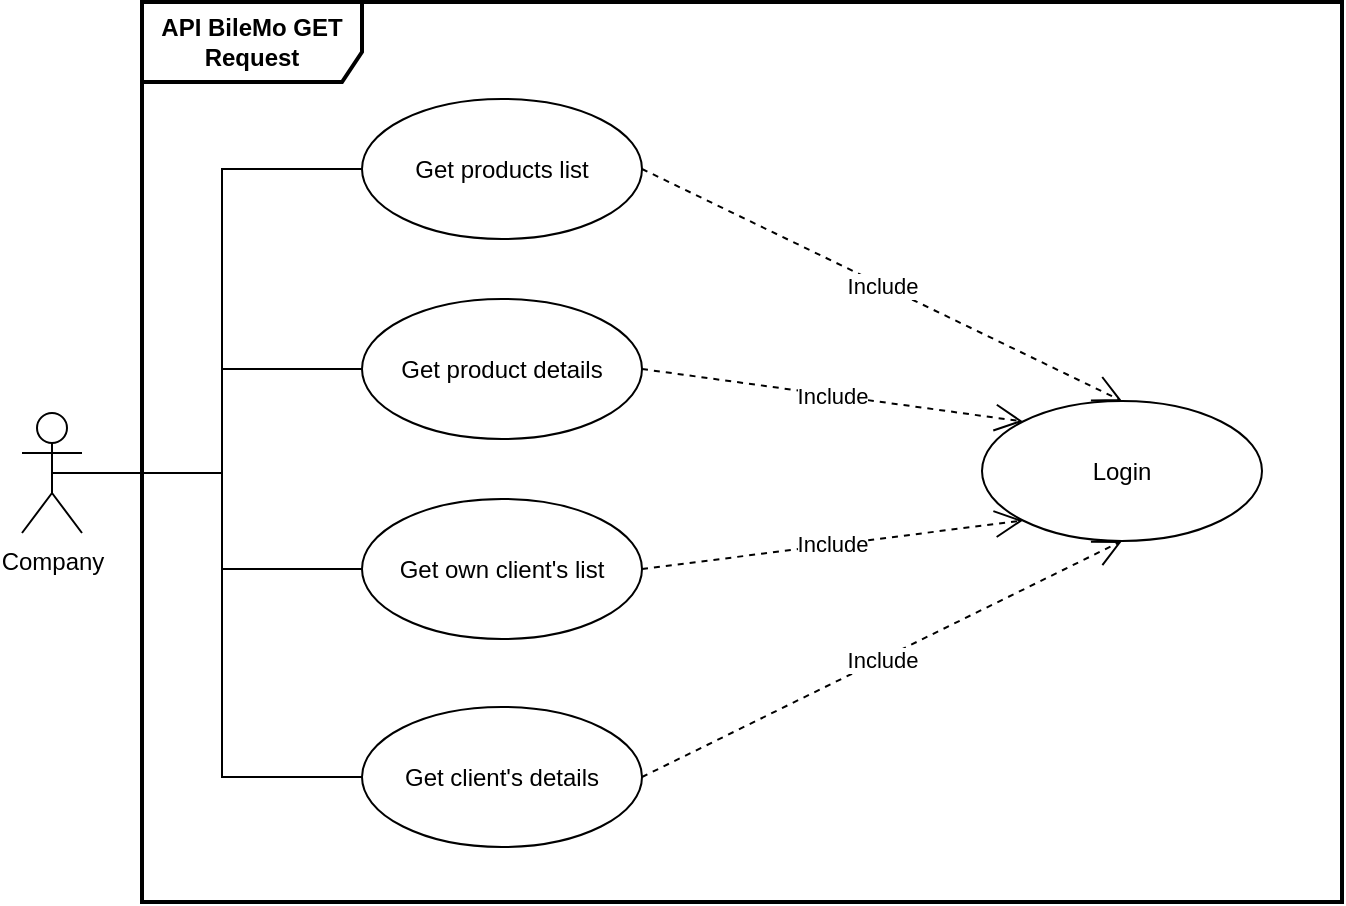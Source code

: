 <mxfile pages="5">
    <diagram id="f0m59UyX4XXk8T6lLft-" name="API BileMo GET Request">
        <mxGraphModel dx="1118" dy="513" grid="1" gridSize="10" guides="1" tooltips="1" connect="1" arrows="1" fold="1" page="1" pageScale="1" pageWidth="827" pageHeight="1169" math="0" shadow="0">
            <root>
                <mxCell id="6DKsoHw25dX94w_NEZeB-0"/>
                <mxCell id="6DKsoHw25dX94w_NEZeB-1" parent="6DKsoHw25dX94w_NEZeB-0"/>
                <mxCell id="6DKsoHw25dX94w_NEZeB-2" value="&lt;b&gt;API BileMo GET Request&lt;/b&gt;" style="shape=umlFrame;whiteSpace=wrap;html=1;strokeWidth=2;width=110;height=40;" parent="6DKsoHw25dX94w_NEZeB-1" vertex="1">
                    <mxGeometry x="120" y="210" width="600" height="450" as="geometry"/>
                </mxCell>
                <mxCell id="rr7lkaiJkXX8gv7BmYGH-1" value="Company" style="shape=umlActor;verticalLabelPosition=bottom;verticalAlign=top;html=1;" parent="6DKsoHw25dX94w_NEZeB-1" vertex="1">
                    <mxGeometry x="60" y="415.5" width="30" height="60" as="geometry"/>
                </mxCell>
                <mxCell id="bBP8XE8laNNLNXbJYFgu-1" value="Get products list" style="ellipse;whiteSpace=wrap;html=1;" parent="6DKsoHw25dX94w_NEZeB-1" vertex="1">
                    <mxGeometry x="230" y="258.5" width="140" height="70" as="geometry"/>
                </mxCell>
                <mxCell id="bBP8XE8laNNLNXbJYFgu-2" value="Get product details" style="ellipse;whiteSpace=wrap;html=1;" parent="6DKsoHw25dX94w_NEZeB-1" vertex="1">
                    <mxGeometry x="230" y="358.5" width="140" height="70" as="geometry"/>
                </mxCell>
                <mxCell id="bBP8XE8laNNLNXbJYFgu-3" value="Get client's details" style="ellipse;whiteSpace=wrap;html=1;" parent="6DKsoHw25dX94w_NEZeB-1" vertex="1">
                    <mxGeometry x="230" y="562.5" width="140" height="70" as="geometry"/>
                </mxCell>
                <mxCell id="bBP8XE8laNNLNXbJYFgu-4" value="Login" style="ellipse;whiteSpace=wrap;html=1;" parent="6DKsoHw25dX94w_NEZeB-1" vertex="1">
                    <mxGeometry x="540" y="409.5" width="140" height="70" as="geometry"/>
                </mxCell>
                <mxCell id="bBP8XE8laNNLNXbJYFgu-5" value="" style="endArrow=none;html=1;rounded=0;exitX=0.5;exitY=0.5;exitDx=0;exitDy=0;exitPerimeter=0;entryX=0;entryY=0.5;entryDx=0;entryDy=0;edgeStyle=orthogonalEdgeStyle;" parent="6DKsoHw25dX94w_NEZeB-1" source="rr7lkaiJkXX8gv7BmYGH-1" target="bBP8XE8laNNLNXbJYFgu-2" edge="1">
                    <mxGeometry relative="1" as="geometry">
                        <mxPoint x="80" y="236" as="sourcePoint"/>
                        <mxPoint x="240" y="236" as="targetPoint"/>
                    </mxGeometry>
                </mxCell>
                <mxCell id="bBP8XE8laNNLNXbJYFgu-6" value="" style="endArrow=none;html=1;rounded=0;exitX=0.5;exitY=0.5;exitDx=0;exitDy=0;exitPerimeter=0;entryX=0;entryY=0.5;entryDx=0;entryDy=0;edgeStyle=orthogonalEdgeStyle;" parent="6DKsoHw25dX94w_NEZeB-1" source="rr7lkaiJkXX8gv7BmYGH-1" target="bBP8XE8laNNLNXbJYFgu-1" edge="1">
                    <mxGeometry relative="1" as="geometry">
                        <mxPoint x="85" y="251.5" as="sourcePoint"/>
                        <mxPoint x="230" y="251.5" as="targetPoint"/>
                    </mxGeometry>
                </mxCell>
                <mxCell id="bBP8XE8laNNLNXbJYFgu-7" value="" style="endArrow=none;html=1;rounded=0;exitX=0.5;exitY=0.5;exitDx=0;exitDy=0;exitPerimeter=0;entryX=0;entryY=0.5;entryDx=0;entryDy=0;edgeStyle=orthogonalEdgeStyle;" parent="6DKsoHw25dX94w_NEZeB-1" source="rr7lkaiJkXX8gv7BmYGH-1" target="bBP8XE8laNNLNXbJYFgu-3" edge="1">
                    <mxGeometry relative="1" as="geometry">
                        <mxPoint x="85" y="251.5" as="sourcePoint"/>
                        <mxPoint x="230" y="151.5" as="targetPoint"/>
                    </mxGeometry>
                </mxCell>
                <mxCell id="bBP8XE8laNNLNXbJYFgu-8" value="Include" style="endArrow=open;endSize=12;dashed=1;html=1;rounded=0;endFill=0;entryX=0.5;entryY=1;entryDx=0;entryDy=0;exitX=1;exitY=0.5;exitDx=0;exitDy=0;" parent="6DKsoHw25dX94w_NEZeB-1" source="bBP8XE8laNNLNXbJYFgu-3" target="bBP8XE8laNNLNXbJYFgu-4" edge="1">
                    <mxGeometry width="160" relative="1" as="geometry">
                        <mxPoint x="330" y="416.5" as="sourcePoint"/>
                        <mxPoint x="490" y="416.5" as="targetPoint"/>
                    </mxGeometry>
                </mxCell>
                <mxCell id="bBP8XE8laNNLNXbJYFgu-9" value="Include" style="endArrow=open;endSize=12;dashed=1;html=1;rounded=0;endFill=0;entryX=0;entryY=0;entryDx=0;entryDy=0;exitX=1;exitY=0.5;exitDx=0;exitDy=0;" parent="6DKsoHw25dX94w_NEZeB-1" source="bBP8XE8laNNLNXbJYFgu-2" target="bBP8XE8laNNLNXbJYFgu-4" edge="1">
                    <mxGeometry width="160" relative="1" as="geometry">
                        <mxPoint x="370" y="351.5" as="sourcePoint"/>
                        <mxPoint x="520" y="246.5" as="targetPoint"/>
                    </mxGeometry>
                </mxCell>
                <mxCell id="bBP8XE8laNNLNXbJYFgu-10" value="Include" style="endArrow=open;endSize=12;dashed=1;html=1;rounded=0;endFill=0;entryX=0.5;entryY=0;entryDx=0;entryDy=0;exitX=1;exitY=0.5;exitDx=0;exitDy=0;" parent="6DKsoHw25dX94w_NEZeB-1" source="bBP8XE8laNNLNXbJYFgu-1" target="bBP8XE8laNNLNXbJYFgu-4" edge="1">
                    <mxGeometry width="160" relative="1" as="geometry">
                        <mxPoint x="370" y="251.5" as="sourcePoint"/>
                        <mxPoint x="520" y="252.5" as="targetPoint"/>
                    </mxGeometry>
                </mxCell>
                <mxCell id="bBP8XE8laNNLNXbJYFgu-11" value="Get own client's list" style="ellipse;whiteSpace=wrap;html=1;" parent="6DKsoHw25dX94w_NEZeB-1" vertex="1">
                    <mxGeometry x="230" y="458.5" width="140" height="70" as="geometry"/>
                </mxCell>
                <mxCell id="3" value="" style="endArrow=none;html=1;rounded=0;labelBackgroundColor=default;fontFamily=Helvetica;fontSize=11;fontColor=default;strokeColor=default;shape=connector;exitX=0.5;exitY=0.5;exitDx=0;exitDy=0;exitPerimeter=0;entryX=0;entryY=0.5;entryDx=0;entryDy=0;edgeStyle=orthogonalEdgeStyle;" parent="6DKsoHw25dX94w_NEZeB-1" source="rr7lkaiJkXX8gv7BmYGH-1" target="bBP8XE8laNNLNXbJYFgu-11" edge="1">
                    <mxGeometry width="50" height="50" relative="1" as="geometry">
                        <mxPoint x="300" y="350" as="sourcePoint"/>
                        <mxPoint x="350" y="300" as="targetPoint"/>
                    </mxGeometry>
                </mxCell>
                <mxCell id="12" value="Include" style="endArrow=open;endSize=12;dashed=1;html=1;rounded=0;endFill=0;entryX=0;entryY=1;entryDx=0;entryDy=0;exitX=1;exitY=0.5;exitDx=0;exitDy=0;" parent="6DKsoHw25dX94w_NEZeB-1" source="bBP8XE8laNNLNXbJYFgu-11" target="bBP8XE8laNNLNXbJYFgu-4" edge="1">
                    <mxGeometry width="160" relative="1" as="geometry">
                        <mxPoint x="370" y="251.5" as="sourcePoint"/>
                        <mxPoint x="520" y="252.5" as="targetPoint"/>
                    </mxGeometry>
                </mxCell>
            </root>
        </mxGraphModel>
    </diagram>
    <diagram name="API BileMo POST and DELETE Request" id="n4lsdzwWNAwlGl8MV8tp">
        <mxGraphModel dx="1118" dy="513" grid="1" gridSize="10" guides="1" tooltips="1" connect="1" arrows="1" fold="1" page="1" pageScale="1" pageWidth="827" pageHeight="1169" math="0" shadow="0">
            <root>
                <mxCell id="i7FRGyPvz78tvrcESSAm-0"/>
                <mxCell id="i7FRGyPvz78tvrcESSAm-1" parent="i7FRGyPvz78tvrcESSAm-0"/>
                <mxCell id="i7FRGyPvz78tvrcESSAm-2" value="&lt;b&gt;API BileMo POST and DELETE Request&lt;/b&gt;" style="shape=umlFrame;whiteSpace=wrap;html=1;strokeWidth=2;width=140;height=50;" parent="i7FRGyPvz78tvrcESSAm-1" vertex="1">
                    <mxGeometry x="120" y="310" width="600" height="390" as="geometry"/>
                </mxCell>
                <mxCell id="i7FRGyPvz78tvrcESSAm-3" value="Company" style="shape=umlActor;verticalLabelPosition=bottom;verticalAlign=top;html=1;" parent="i7FRGyPvz78tvrcESSAm-1" vertex="1">
                    <mxGeometry x="60" y="415.5" width="30" height="60" as="geometry"/>
                </mxCell>
                <mxCell id="i7FRGyPvz78tvrcESSAm-7" value="Login" style="ellipse;whiteSpace=wrap;html=1;" parent="i7FRGyPvz78tvrcESSAm-1" vertex="1">
                    <mxGeometry x="540" y="409.5" width="140" height="70" as="geometry"/>
                </mxCell>
                <mxCell id="i7FRGyPvz78tvrcESSAm-16" value="Add client" style="ellipse;whiteSpace=wrap;html=1;" parent="i7FRGyPvz78tvrcESSAm-1" vertex="1">
                    <mxGeometry x="230" y="360.5" width="140" height="70" as="geometry"/>
                </mxCell>
                <mxCell id="i7FRGyPvz78tvrcESSAm-17" value="Delete client" style="ellipse;whiteSpace=wrap;html=1;" parent="i7FRGyPvz78tvrcESSAm-1" vertex="1">
                    <mxGeometry x="230" y="460.5" width="140" height="70" as="geometry"/>
                </mxCell>
                <mxCell id="i7FRGyPvz78tvrcESSAm-18" value="" style="endArrow=none;html=1;rounded=0;exitX=0.5;exitY=0.5;exitDx=0;exitDy=0;exitPerimeter=0;entryX=0;entryY=0.5;entryDx=0;entryDy=0;edgeStyle=orthogonalEdgeStyle;" parent="i7FRGyPvz78tvrcESSAm-1" source="i7FRGyPvz78tvrcESSAm-3" target="i7FRGyPvz78tvrcESSAm-16" edge="1">
                    <mxGeometry relative="1" as="geometry">
                        <mxPoint x="85" y="454.5" as="sourcePoint"/>
                        <mxPoint x="230" y="555" as="targetPoint"/>
                    </mxGeometry>
                </mxCell>
                <mxCell id="i7FRGyPvz78tvrcESSAm-19" value="" style="endArrow=none;html=1;rounded=0;exitX=0.5;exitY=0.5;exitDx=0;exitDy=0;exitPerimeter=0;entryX=0;entryY=0.5;entryDx=0;entryDy=0;edgeStyle=orthogonalEdgeStyle;" parent="i7FRGyPvz78tvrcESSAm-1" source="i7FRGyPvz78tvrcESSAm-3" target="i7FRGyPvz78tvrcESSAm-17" edge="1">
                    <mxGeometry relative="1" as="geometry">
                        <mxPoint x="95" y="464.5" as="sourcePoint"/>
                        <mxPoint x="230" y="655" as="targetPoint"/>
                    </mxGeometry>
                </mxCell>
                <mxCell id="i7FRGyPvz78tvrcESSAm-21" value="Include" style="endArrow=open;endSize=12;dashed=1;html=1;rounded=0;endFill=0;exitX=1;exitY=0.5;exitDx=0;exitDy=0;entryX=0;entryY=0;entryDx=0;entryDy=0;" parent="i7FRGyPvz78tvrcESSAm-1" source="i7FRGyPvz78tvrcESSAm-16" target="i7FRGyPvz78tvrcESSAm-7" edge="1">
                    <mxGeometry width="160" relative="1" as="geometry">
                        <mxPoint x="370.0" y="555" as="sourcePoint"/>
                        <mxPoint x="559" y="471" as="targetPoint"/>
                    </mxGeometry>
                </mxCell>
                <mxCell id="i7FRGyPvz78tvrcESSAm-22" value="Include" style="endArrow=open;endSize=12;dashed=1;html=1;rounded=0;endFill=0;exitX=1;exitY=0.5;exitDx=0;exitDy=0;entryX=0;entryY=1;entryDx=0;entryDy=0;" parent="i7FRGyPvz78tvrcESSAm-1" source="i7FRGyPvz78tvrcESSAm-17" target="i7FRGyPvz78tvrcESSAm-7" edge="1">
                    <mxGeometry width="160" relative="1" as="geometry">
                        <mxPoint x="370.0" y="655" as="sourcePoint"/>
                        <mxPoint x="569" y="481" as="targetPoint"/>
                    </mxGeometry>
                </mxCell>
                <mxCell id="zGFIvY37AzBbpe5EkMYx-0" value="Extend" style="endArrow=open;endSize=12;dashed=1;html=1;rounded=0;endFill=0;exitX=0.5;exitY=1;exitDx=0;exitDy=0;entryX=0.5;entryY=0;entryDx=0;entryDy=0;" parent="i7FRGyPvz78tvrcESSAm-1" source="i7FRGyPvz78tvrcESSAm-7" target="zGFIvY37AzBbpe5EkMYx-1" edge="1">
                    <mxGeometry width="160" relative="1" as="geometry">
                        <mxPoint x="414" y="572" as="sourcePoint"/>
                        <mxPoint x="604.503" y="596.251" as="targetPoint"/>
                    </mxGeometry>
                </mxCell>
                <mxCell id="zGFIvY37AzBbpe5EkMYx-1" value="Authentication" style="ellipse;whiteSpace=wrap;html=1;" parent="i7FRGyPvz78tvrcESSAm-1" vertex="1">
                    <mxGeometry x="540" y="600" width="140" height="70" as="geometry"/>
                </mxCell>
            </root>
        </mxGraphModel>
    </diagram>
    <diagram id="eC-6JnDmUxsPD_PhaU3l" name="4-Sequence diagram - Add a trick">
        <mxGraphModel dx="1118" dy="513" grid="1" gridSize="10" guides="1" tooltips="1" connect="1" arrows="1" fold="1" page="1" pageScale="1" pageWidth="827" pageHeight="1169" math="0" shadow="0">
            <root>
                <mxCell id="brqWUkC3irDhE1S2QIGh-0"/>
                <mxCell id="brqWUkC3irDhE1S2QIGh-1" parent="brqWUkC3irDhE1S2QIGh-0"/>
                <mxCell id="w51JznBJkHtwEDFmF312-1" value="&lt;b&gt;&lt;i&gt;seq&lt;/i&gt;&lt;/b&gt; get client details" style="shape=umlFrame;whiteSpace=wrap;html=1;strokeWidth=1;width=50;height=53;" parent="brqWUkC3irDhE1S2QIGh-1" vertex="1">
                    <mxGeometry x="60" y="1010" width="630" height="255" as="geometry"/>
                </mxCell>
                <mxCell id="RygS2P1QvMMJ2O24Hlwr-15" value="&lt;b&gt;&lt;i&gt;seq&lt;/i&gt;&lt;/b&gt; get client list" style="shape=umlFrame;whiteSpace=wrap;html=1;strokeWidth=1;width=50;height=53;" parent="brqWUkC3irDhE1S2QIGh-1" vertex="1">
                    <mxGeometry x="60" y="730" width="630" height="255" as="geometry"/>
                </mxCell>
                <mxCell id="RygS2P1QvMMJ2O24Hlwr-13" value="&lt;b&gt;&lt;i&gt;alt&lt;/i&gt;&lt;/b&gt;" style="shape=umlFrame;whiteSpace=wrap;html=1;strokeWidth=1;width=40;height=20;" parent="brqWUkC3irDhE1S2QIGh-1" vertex="1">
                    <mxGeometry x="80" y="610" width="380" height="80" as="geometry"/>
                </mxCell>
                <mxCell id="jlLZkJN6LQEJ1ZwJu0rV-0" value="&lt;b&gt;GET Requests&lt;br&gt;&lt;/b&gt;" style="shape=umlFrame;whiteSpace=wrap;html=1;strokeWidth=2;width=100;height=30;" parent="brqWUkC3irDhE1S2QIGh-1" vertex="1">
                    <mxGeometry x="20" y="10" width="730" height="1290" as="geometry"/>
                </mxCell>
                <mxCell id="o1nZzejRYdKS4y2njN4r-0" value="&lt;b&gt;&lt;i&gt;seq&lt;/i&gt;&lt;/b&gt; get product list" style="shape=umlFrame;whiteSpace=wrap;html=1;strokeWidth=1;width=60;height=45;" parent="brqWUkC3irDhE1S2QIGh-1" vertex="1">
                    <mxGeometry x="60" y="185" width="630" height="255" as="geometry"/>
                </mxCell>
                <mxCell id="8E3sPG_qOD3d4iU-QDzk-1" value="&lt;b&gt;&lt;i&gt;alt&lt;/i&gt;&lt;/b&gt;" style="shape=umlFrame;whiteSpace=wrap;html=1;strokeWidth=1;width=40;height=20;" parent="brqWUkC3irDhE1S2QIGh-1" vertex="1">
                    <mxGeometry x="80" y="335" width="380" height="80" as="geometry"/>
                </mxCell>
                <mxCell id="AQNA0blqvMLty4oz0Igg-5" value="API" style="shape=umlLifeline;perimeter=lifelinePerimeter;whiteSpace=wrap;html=1;container=1;collapsible=0;recursiveResize=0;outlineConnect=0;strokeWidth=1;" parent="brqWUkC3irDhE1S2QIGh-1" vertex="1">
                    <mxGeometry x="365" y="90" width="100" height="1210" as="geometry"/>
                </mxCell>
                <mxCell id="RYUsw-86s8kyvDp440Hq-1" value="" style="shape=umlLifeline;participant=umlActor;perimeter=lifelinePerimeter;whiteSpace=wrap;html=1;container=1;collapsible=0;recursiveResize=0;verticalAlign=top;spacingTop=36;outlineConnect=0;strokeWidth=1;" parent="brqWUkC3irDhE1S2QIGh-1" vertex="1">
                    <mxGeometry x="141" y="90" width="20" height="1210" as="geometry"/>
                </mxCell>
                <mxCell id="AQNA0blqvMLty4oz0Igg-3" value="" style="html=1;points=[];perimeter=orthogonalPerimeter;strokeWidth=1;" parent="brqWUkC3irDhE1S2QIGh-1" vertex="1">
                    <mxGeometry x="421" y="235" width="10" height="40" as="geometry"/>
                </mxCell>
                <mxCell id="AQNA0blqvMLty4oz0Igg-4" value="Auth check" style="edgeStyle=orthogonalEdgeStyle;html=1;align=left;spacingLeft=2;endArrow=block;rounded=0;entryX=1;entryY=0;" parent="brqWUkC3irDhE1S2QIGh-1" edge="1">
                    <mxGeometry relative="1" as="geometry">
                        <mxPoint x="421" y="215" as="sourcePoint"/>
                        <Array as="points">
                            <mxPoint x="451" y="215"/>
                        </Array>
                        <mxPoint x="428.5" y="235" as="targetPoint"/>
                    </mxGeometry>
                </mxCell>
                <mxCell id="RYUsw-86s8kyvDp440Hq-2" value=": Company" style="text;align=center;fontStyle=1;verticalAlign=middle;spacingLeft=3;spacingRight=3;strokeColor=none;rotatable=0;points=[[0,0.5],[1,0.5]];portConstraint=eastwest;" parent="brqWUkC3irDhE1S2QIGh-1" vertex="1">
                    <mxGeometry x="111" y="60" width="80" height="26" as="geometry"/>
                </mxCell>
                <mxCell id="o1nZzejRYdKS4y2njN4r-1" value="" style="html=1;points=[];perimeter=orthogonalPerimeter;strokeWidth=1;" parent="brqWUkC3irDhE1S2QIGh-1" vertex="1">
                    <mxGeometry x="146" y="215" width="10" height="195" as="geometry"/>
                </mxCell>
                <mxCell id="o1nZzejRYdKS4y2njN4r-2" value="" style="html=1;points=[];perimeter=orthogonalPerimeter;strokeWidth=1;" parent="brqWUkC3irDhE1S2QIGh-1" vertex="1">
                    <mxGeometry x="411" y="215" width="10" height="195" as="geometry"/>
                </mxCell>
                <mxCell id="o1nZzejRYdKS4y2njN4r-3" value="Get product list" style="html=1;verticalAlign=bottom;endArrow=block;entryX=0;entryY=0;rounded=0;exitX=0.9;exitY=0;exitDx=0;exitDy=0;exitPerimeter=0;" parent="brqWUkC3irDhE1S2QIGh-1" source="o1nZzejRYdKS4y2njN4r-1" target="o1nZzejRYdKS4y2njN4r-2" edge="1">
                    <mxGeometry relative="1" as="geometry">
                        <mxPoint x="341" y="215" as="sourcePoint"/>
                    </mxGeometry>
                </mxCell>
                <mxCell id="o1nZzejRYdKS4y2njN4r-4" value="Return product list and code 200" style="html=1;verticalAlign=bottom;endArrow=open;dashed=1;endSize=8;exitX=0;exitY=0.784;rounded=0;entryX=1;entryY=0.784;entryDx=0;entryDy=0;entryPerimeter=0;exitDx=0;exitDy=0;exitPerimeter=0;" parent="brqWUkC3irDhE1S2QIGh-1" edge="1">
                    <mxGeometry relative="1" as="geometry">
                        <mxPoint x="156" y="359.88" as="targetPoint"/>
                        <mxPoint x="411" y="359.88" as="sourcePoint"/>
                    </mxGeometry>
                </mxCell>
                <mxCell id="NZG-i0DmfbZPKuxmtt7j-0" value="BDD" style="shape=umlLifeline;perimeter=lifelinePerimeter;whiteSpace=wrap;html=1;container=1;collapsible=0;recursiveResize=0;outlineConnect=0;strokeWidth=1;" parent="brqWUkC3irDhE1S2QIGh-1" vertex="1">
                    <mxGeometry x="600" y="90" width="100" height="1210" as="geometry"/>
                </mxCell>
                <mxCell id="NZG-i0DmfbZPKuxmtt7j-1" value="" style="html=1;points=[];perimeter=orthogonalPerimeter;strokeWidth=1;" parent="NZG-i0DmfbZPKuxmtt7j-0" vertex="1">
                    <mxGeometry x="45" y="161" width="10" height="80" as="geometry"/>
                </mxCell>
                <mxCell id="NZG-i0DmfbZPKuxmtt7j-2" value="Response" style="html=1;verticalAlign=bottom;endArrow=open;dashed=1;endSize=8;exitX=0;exitY=0.95;rounded=0;" parent="brqWUkC3irDhE1S2QIGh-1" edge="1">
                    <mxGeometry relative="1" as="geometry">
                        <mxPoint x="420" y="322" as="targetPoint"/>
                        <mxPoint x="644.67" y="322" as="sourcePoint"/>
                    </mxGeometry>
                </mxCell>
                <mxCell id="NZG-i0DmfbZPKuxmtt7j-3" value="Request" style="html=1;verticalAlign=bottom;endArrow=block;entryX=0;entryY=0;rounded=0;" parent="brqWUkC3irDhE1S2QIGh-1" edge="1">
                    <mxGeometry relative="1" as="geometry">
                        <mxPoint x="420" y="282" as="sourcePoint"/>
                        <mxPoint x="646" y="282.0" as="targetPoint"/>
                    </mxGeometry>
                </mxCell>
                <mxCell id="8E3sPG_qOD3d4iU-QDzk-2" value="" style="endArrow=none;dashed=1;html=1;exitX=-0.003;exitY=0.488;exitDx=0;exitDy=0;exitPerimeter=0;entryX=1.003;entryY=0.488;entryDx=0;entryDy=0;entryPerimeter=0;" parent="brqWUkC3irDhE1S2QIGh-1" source="8E3sPG_qOD3d4iU-QDzk-1" target="8E3sPG_qOD3d4iU-QDzk-1" edge="1">
                    <mxGeometry width="50" height="50" relative="1" as="geometry">
                        <mxPoint x="390" y="480" as="sourcePoint"/>
                        <mxPoint x="440" y="430" as="targetPoint"/>
                    </mxGeometry>
                </mxCell>
                <mxCell id="8E3sPG_qOD3d4iU-QDzk-3" value="Return error and code" style="html=1;verticalAlign=bottom;endArrow=open;dashed=1;endSize=8;exitX=0;exitY=0.784;rounded=0;entryX=1;entryY=0.784;entryDx=0;entryDy=0;entryPerimeter=0;exitDx=0;exitDy=0;exitPerimeter=0;" parent="brqWUkC3irDhE1S2QIGh-1" edge="1">
                    <mxGeometry relative="1" as="geometry">
                        <mxPoint x="156" y="400.0" as="targetPoint"/>
                        <mxPoint x="411" y="400.0" as="sourcePoint"/>
                    </mxGeometry>
                </mxCell>
                <mxCell id="RygS2P1QvMMJ2O24Hlwr-0" value="&lt;b&gt;&lt;i&gt;seq&lt;/i&gt;&lt;/b&gt; get product details" style="shape=umlFrame;whiteSpace=wrap;html=1;strokeWidth=1;width=50;height=53;" parent="brqWUkC3irDhE1S2QIGh-1" vertex="1">
                    <mxGeometry x="60" y="457" width="630" height="255" as="geometry"/>
                </mxCell>
                <mxCell id="RygS2P1QvMMJ2O24Hlwr-1" value="" style="html=1;points=[];perimeter=orthogonalPerimeter;strokeWidth=1;" parent="brqWUkC3irDhE1S2QIGh-1" vertex="1">
                    <mxGeometry x="421" y="507" width="10" height="40" as="geometry"/>
                </mxCell>
                <mxCell id="RygS2P1QvMMJ2O24Hlwr-2" value="Auth check" style="edgeStyle=orthogonalEdgeStyle;html=1;align=left;spacingLeft=2;endArrow=block;rounded=0;entryX=1;entryY=0;" parent="brqWUkC3irDhE1S2QIGh-1" edge="1">
                    <mxGeometry relative="1" as="geometry">
                        <mxPoint x="421" y="487" as="sourcePoint"/>
                        <Array as="points">
                            <mxPoint x="451" y="487"/>
                        </Array>
                        <mxPoint x="428.5" y="507" as="targetPoint"/>
                    </mxGeometry>
                </mxCell>
                <mxCell id="RygS2P1QvMMJ2O24Hlwr-3" value="" style="html=1;points=[];perimeter=orthogonalPerimeter;strokeWidth=1;" parent="brqWUkC3irDhE1S2QIGh-1" vertex="1">
                    <mxGeometry x="146" y="487" width="10" height="195" as="geometry"/>
                </mxCell>
                <mxCell id="RygS2P1QvMMJ2O24Hlwr-4" value="Get product details" style="html=1;verticalAlign=bottom;endArrow=block;entryX=0;entryY=0;rounded=0;exitX=0.9;exitY=0;exitDx=0;exitDy=0;exitPerimeter=0;" parent="brqWUkC3irDhE1S2QIGh-1" source="RygS2P1QvMMJ2O24Hlwr-3" edge="1">
                    <mxGeometry relative="1" as="geometry">
                        <mxPoint x="341" y="487" as="sourcePoint"/>
                        <mxPoint x="411" y="487" as="targetPoint"/>
                    </mxGeometry>
                </mxCell>
                <mxCell id="RygS2P1QvMMJ2O24Hlwr-5" value="Return product details and code 200" style="html=1;verticalAlign=bottom;endArrow=open;dashed=1;endSize=8;exitX=0;exitY=0.784;rounded=0;entryX=1;entryY=0.784;entryDx=0;entryDy=0;entryPerimeter=0;exitDx=0;exitDy=0;exitPerimeter=0;" parent="brqWUkC3irDhE1S2QIGh-1" edge="1">
                    <mxGeometry relative="1" as="geometry">
                        <mxPoint x="156" y="631.88" as="targetPoint"/>
                        <mxPoint x="411" y="631.88" as="sourcePoint"/>
                    </mxGeometry>
                </mxCell>
                <mxCell id="RygS2P1QvMMJ2O24Hlwr-6" value="Response" style="html=1;verticalAlign=bottom;endArrow=open;dashed=1;endSize=8;exitX=0;exitY=0.95;rounded=0;" parent="brqWUkC3irDhE1S2QIGh-1" edge="1">
                    <mxGeometry relative="1" as="geometry">
                        <mxPoint x="420" y="594" as="targetPoint"/>
                        <mxPoint x="644.67" y="594" as="sourcePoint"/>
                    </mxGeometry>
                </mxCell>
                <mxCell id="RygS2P1QvMMJ2O24Hlwr-7" value="Request" style="html=1;verticalAlign=bottom;endArrow=block;entryX=0;entryY=0;rounded=0;" parent="brqWUkC3irDhE1S2QIGh-1" edge="1">
                    <mxGeometry relative="1" as="geometry">
                        <mxPoint x="420" y="554" as="sourcePoint"/>
                        <mxPoint x="646" y="554.0" as="targetPoint"/>
                    </mxGeometry>
                </mxCell>
                <mxCell id="RygS2P1QvMMJ2O24Hlwr-8" value="" style="endArrow=none;dashed=1;html=1;exitX=-0.003;exitY=0.488;exitDx=0;exitDy=0;exitPerimeter=0;entryX=1.003;entryY=0.488;entryDx=0;entryDy=0;entryPerimeter=0;" parent="brqWUkC3irDhE1S2QIGh-1" edge="1">
                    <mxGeometry width="50" height="50" relative="1" as="geometry">
                        <mxPoint x="78.86" y="646.04" as="sourcePoint"/>
                        <mxPoint x="461.14" y="646.04" as="targetPoint"/>
                    </mxGeometry>
                </mxCell>
                <mxCell id="RygS2P1QvMMJ2O24Hlwr-9" value="Return error and code" style="html=1;verticalAlign=bottom;endArrow=open;dashed=1;endSize=8;exitX=0;exitY=0.784;rounded=0;entryX=1;entryY=0.784;entryDx=0;entryDy=0;entryPerimeter=0;exitDx=0;exitDy=0;exitPerimeter=0;" parent="brqWUkC3irDhE1S2QIGh-1" edge="1">
                    <mxGeometry relative="1" as="geometry">
                        <mxPoint x="156" y="672" as="targetPoint"/>
                        <mxPoint x="411" y="672" as="sourcePoint"/>
                    </mxGeometry>
                </mxCell>
                <mxCell id="RygS2P1QvMMJ2O24Hlwr-10" value="" style="html=1;points=[];perimeter=orthogonalPerimeter;strokeWidth=1;" parent="brqWUkC3irDhE1S2QIGh-1" vertex="1">
                    <mxGeometry x="411" y="487" width="10" height="195" as="geometry"/>
                </mxCell>
                <mxCell id="RygS2P1QvMMJ2O24Hlwr-11" value="" style="html=1;points=[];perimeter=orthogonalPerimeter;strokeWidth=1;" parent="brqWUkC3irDhE1S2QIGh-1" vertex="1">
                    <mxGeometry x="645" y="530" width="10" height="80" as="geometry"/>
                </mxCell>
                <mxCell id="RygS2P1QvMMJ2O24Hlwr-14" value="&lt;b&gt;&lt;i&gt;alt&lt;/i&gt;&lt;/b&gt;" style="shape=umlFrame;whiteSpace=wrap;html=1;strokeWidth=1;width=40;height=20;" parent="brqWUkC3irDhE1S2QIGh-1" vertex="1">
                    <mxGeometry x="80" y="875" width="380" height="80" as="geometry"/>
                </mxCell>
                <mxCell id="RygS2P1QvMMJ2O24Hlwr-16" value="" style="html=1;points=[];perimeter=orthogonalPerimeter;strokeWidth=1;" parent="brqWUkC3irDhE1S2QIGh-1" vertex="1">
                    <mxGeometry x="421" y="780" width="10" height="40" as="geometry"/>
                </mxCell>
                <mxCell id="RygS2P1QvMMJ2O24Hlwr-17" value="Auth check" style="edgeStyle=orthogonalEdgeStyle;html=1;align=left;spacingLeft=2;endArrow=block;rounded=0;entryX=1;entryY=0;" parent="brqWUkC3irDhE1S2QIGh-1" edge="1">
                    <mxGeometry relative="1" as="geometry">
                        <mxPoint x="421" y="760" as="sourcePoint"/>
                        <Array as="points">
                            <mxPoint x="451" y="760"/>
                        </Array>
                        <mxPoint x="428.5" y="780" as="targetPoint"/>
                    </mxGeometry>
                </mxCell>
                <mxCell id="RygS2P1QvMMJ2O24Hlwr-18" value="" style="html=1;points=[];perimeter=orthogonalPerimeter;strokeWidth=1;" parent="brqWUkC3irDhE1S2QIGh-1" vertex="1">
                    <mxGeometry x="146" y="760" width="10" height="195" as="geometry"/>
                </mxCell>
                <mxCell id="RygS2P1QvMMJ2O24Hlwr-19" value="Get client list" style="html=1;verticalAlign=bottom;endArrow=block;entryX=0;entryY=0;rounded=0;exitX=0.9;exitY=0;exitDx=0;exitDy=0;exitPerimeter=0;" parent="brqWUkC3irDhE1S2QIGh-1" source="RygS2P1QvMMJ2O24Hlwr-18" edge="1">
                    <mxGeometry relative="1" as="geometry">
                        <mxPoint x="341" y="760" as="sourcePoint"/>
                        <mxPoint x="411" y="760" as="targetPoint"/>
                    </mxGeometry>
                </mxCell>
                <mxCell id="RygS2P1QvMMJ2O24Hlwr-20" value="Return client list&lt;span style=&quot;color: rgba(0 , 0 , 0 , 0) ; font-family: monospace ; font-size: 0px&quot;&gt;%3CmxGraphModel%3E%3Croot%3E%3CmxCell%20id%3D%220%22%2F%3E%3CmxCell%20id%3D%221%22%20parent%3D%220%22%2F%3E%3CmxCell%20id%3D%222%22%20value%3D%22%26lt%3Bb%26gt%3B%26lt%3Bi%26gt%3Balt%26lt%3B%2Fi%26gt%3B%26lt%3B%2Fb%26gt%3B%22%20style%3D%22shape%3DumlFrame%3BwhiteSpace%3Dwrap%3Bhtml%3D1%3BstrokeWidth%3D1%3Bwidth%3D40%3Bheight%3D20%3B%22%20vertex%3D%221%22%20parent%3D%221%22%3E%3CmxGeometry%20x%3D%2280%22%20y%3D%22610%22%20width%3D%22380%22%20height%3D%2280%22%20as%3D%22geometry%22%2F%3E%3C%2FmxCell%3E%3CmxCell%20id%3D%223%22%20value%3D%22%26lt%3Bb%26gt%3B%26lt%3Bi%26gt%3Bseq%26lt%3B%2Fi%26gt%3B%26lt%3B%2Fb%26gt%3B%20get%20product%20details%22%20style%3D%22shape%3DumlFrame%3BwhiteSpace%3Dwrap%3Bhtml%3D1%3BstrokeWidth%3D1%3Bwidth%3D50%3Bheight%3D53%3B%22%20vertex%3D%221%22%20parent%3D%221%22%3E%3CmxGeometry%20x%3D%2260%22%20y%3D%22457%22%20width%3D%22630%22%20height%3D%22255%22%20as%3D%22geometry%22%2F%3E%3C%2FmxCell%3E%3CmxCell%20id%3D%224%22%20value%3D%22%22%20style%3D%22html%3D1%3Bpoints%3D%5B%5D%3Bperimeter%3DorthogonalPerimeter%3BstrokeWidth%3D1%3B%22%20vertex%3D%221%22%20parent%3D%221%22%3E%3CmxGeometry%20x%3D%22421%22%20y%3D%22507%22%20width%3D%2210%22%20height%3D%2240%22%20as%3D%22geometry%22%2F%3E%3C%2FmxCell%3E%3CmxCell%20id%3D%225%22%20value%3D%22Auth%20check%22%20style%3D%22edgeStyle%3DorthogonalEdgeStyle%3Bhtml%3D1%3Balign%3Dleft%3BspacingLeft%3D2%3BendArrow%3Dblock%3Brounded%3D0%3BentryX%3D1%3BentryY%3D0%3B%22%20edge%3D%221%22%20parent%3D%221%22%3E%3CmxGeometry%20relative%3D%221%22%20as%3D%22geometry%22%3E%3CmxPoint%20x%3D%22421%22%20y%3D%22487%22%20as%3D%22sourcePoint%22%2F%3E%3CArray%20as%3D%22points%22%3E%3CmxPoint%20x%3D%22451%22%20y%3D%22487%22%2F%3E%3C%2FArray%3E%3CmxPoint%20x%3D%22428.5%22%20y%3D%22507%22%20as%3D%22targetPoint%22%2F%3E%3C%2FmxGeometry%3E%3C%2FmxCell%3E%3CmxCell%20id%3D%226%22%20value%3D%22%22%20style%3D%22html%3D1%3Bpoints%3D%5B%5D%3Bperimeter%3DorthogonalPerimeter%3BstrokeWidth%3D1%3B%22%20vertex%3D%221%22%20parent%3D%221%22%3E%3CmxGeometry%20x%3D%22146%22%20y%3D%22487%22%20width%3D%2210%22%20height%3D%22195%22%20as%3D%22geometry%22%2F%3E%3C%2FmxCell%3E%3CmxCell%20id%3D%227%22%20value%3D%22Get%20product%20details%22%20style%3D%22html%3D1%3BverticalAlign%3Dbottom%3BendArrow%3Dblock%3BentryX%3D0%3BentryY%3D0%3Brounded%3D0%3BexitX%3D0.9%3BexitY%3D0%3BexitDx%3D0%3BexitDy%3D0%3BexitPerimeter%3D0%3B%22%20edge%3D%221%22%20source%3D%226%22%20parent%3D%221%22%3E%3CmxGeometry%20relative%3D%221%22%20as%3D%22geometry%22%3E%3CmxPoint%20x%3D%22341%22%20y%3D%22487%22%20as%3D%22sourcePoint%22%2F%3E%3CmxPoint%20x%3D%22411%22%20y%3D%22487%22%20as%3D%22targetPoint%22%2F%3E%3C%2FmxGeometry%3E%3C%2FmxCell%3E%3CmxCell%20id%3D%228%22%20value%3D%22Return%20product%20details%20and%20code%20200%22%20style%3D%22html%3D1%3BverticalAlign%3Dbottom%3BendArrow%3Dopen%3Bdashed%3D1%3BendSize%3D8%3BexitX%3D0%3BexitY%3D0.784%3Brounded%3D0%3BentryX%3D1%3BentryY%3D0.784%3BentryDx%3D0%3BentryDy%3D0%3BentryPerimeter%3D0%3BexitDx%3D0%3BexitDy%3D0%3BexitPerimeter%3D0%3B%22%20edge%3D%221%22%20parent%3D%221%22%3E%3CmxGeometry%20relative%3D%221%22%20as%3D%22geometry%22%3E%3CmxPoint%20x%3D%22156%22%20y%3D%22631.88%22%20as%3D%22targetPoint%22%2F%3E%3CmxPoint%20x%3D%22411%22%20y%3D%22631.88%22%20as%3D%22sourcePoint%22%2F%3E%3C%2FmxGeometry%3E%3C%2FmxCell%3E%3CmxCell%20id%3D%229%22%20value%3D%22Response%22%20style%3D%22html%3D1%3BverticalAlign%3Dbottom%3BendArrow%3Dopen%3Bdashed%3D1%3BendSize%3D8%3BexitX%3D0%3BexitY%3D0.95%3Brounded%3D0%3B%22%20edge%3D%221%22%20parent%3D%221%22%3E%3CmxGeometry%20relative%3D%221%22%20as%3D%22geometry%22%3E%3CmxPoint%20x%3D%22420%22%20y%3D%22594%22%20as%3D%22targetPoint%22%2F%3E%3CmxPoint%20x%3D%22644.67%22%20y%3D%22594%22%20as%3D%22sourcePoint%22%2F%3E%3C%2FmxGeometry%3E%3C%2FmxCell%3E%3CmxCell%20id%3D%2210%22%20value%3D%22Request%22%20style%3D%22html%3D1%3BverticalAlign%3Dbottom%3BendArrow%3Dblock%3BentryX%3D0%3BentryY%3D0%3Brounded%3D0%3B%22%20edge%3D%221%22%20parent%3D%221%22%3E%3CmxGeometry%20relative%3D%221%22%20as%3D%22geometry%22%3E%3CmxPoint%20x%3D%22420%22%20y%3D%22554%22%20as%3D%22sourcePoint%22%2F%3E%3CmxPoint%20x%3D%22646%22%20y%3D%22554%22%20as%3D%22targetPoint%22%2F%3E%3C%2FmxGeometry%3E%3C%2FmxCell%3E%3CmxCell%20id%3D%2211%22%20value%3D%22%22%20style%3D%22endArrow%3Dnone%3Bdashed%3D1%3Bhtml%3D1%3BexitX%3D-0.003%3BexitY%3D0.488%3BexitDx%3D0%3BexitDy%3D0%3BexitPerimeter%3D0%3BentryX%3D1.003%3BentryY%3D0.488%3BentryDx%3D0%3BentryDy%3D0%3BentryPerimeter%3D0%3B%22%20edge%3D%221%22%20parent%3D%221%22%3E%3CmxGeometry%20width%3D%2250%22%20height%3D%2250%22%20relative%3D%221%22%20as%3D%22geometry%22%3E%3CmxPoint%20x%3D%2278.86%22%20y%3D%22646.04%22%20as%3D%22sourcePoint%22%2F%3E%3CmxPoint%20x%3D%22461.14%22%20y%3D%22646.04%22%20as%3D%22targetPoint%22%2F%3E%3C%2FmxGeometry%3E%3C%2FmxCell%3E%3CmxCell%20id%3D%2212%22%20value%3D%22Return%20error%20and%20code%22%20style%3D%22html%3D1%3BverticalAlign%3Dbottom%3BendArrow%3Dopen%3Bdashed%3D1%3BendSize%3D8%3BexitX%3D0%3BexitY%3D0.784%3Brounded%3D0%3BentryX%3D1%3BentryY%3D0.784%3BentryDx%3D0%3BentryDy%3D0%3BentryPerimeter%3D0%3BexitDx%3D0%3BexitDy%3D0%3BexitPerimeter%3D0%3B%22%20edge%3D%221%22%20parent%3D%221%22%3E%3CmxGeometry%20relative%3D%221%22%20as%3D%22geometry%22%3E%3CmxPoint%20x%3D%22156%22%20y%3D%22672%22%20as%3D%22targetPoint%22%2F%3E%3CmxPoint%20x%3D%22411%22%20y%3D%22672%22%20as%3D%22sourcePoint%22%2F%3E%3C%2FmxGeometry%3E%3C%2FmxCell%3E%3CmxCell%20id%3D%2213%22%20value%3D%22%22%20style%3D%22html%3D1%3Bpoints%3D%5B%5D%3Bperimeter%3DorthogonalPerimeter%3BstrokeWidth%3D1%3B%22%20vertex%3D%221%22%20parent%3D%221%22%3E%3CmxGeometry%20x%3D%22411%22%20y%3D%22487%22%20width%3D%2210%22%20height%3D%22195%22%20as%3D%22geometry%22%2F%3E%3C%2FmxCell%3E%3CmxCell%20id%3D%2214%22%20value%3D%22%22%20style%3D%22html%3D1%3Bpoints%3D%5B%5D%3Bperimeter%3DorthogonalPerimeter%3BstrokeWidth%3D1%3B%22%20vertex%3D%221%22%20parent%3D%221%22%3E%3CmxGeometry%20x%3D%22645%22%20y%3D%22530%22%20width%3D%2210%22%20height%3D%2280%22%20as%3D%22geometry%22%2F%3E%3C%2FmxCell%3E%3C%2Froot%3E%3C%2FmxGraphModel%3E&lt;/span&gt;&lt;span style=&quot;color: rgba(0 , 0 , 0 , 0) ; font-family: monospace ; font-size: 0px&quot;&gt;%3CmxGraphModel%3E%3Croot%3E%3CmxCell%20id%3D%220%22%2F%3E%3CmxCell%20id%3D%221%22%20parent%3D%220%22%2F%3E%3CmxCell%20id%3D%222%22%20value%3D%22%26lt%3Bb%26gt%3B%26lt%3Bi%26gt%3Balt%26lt%3B%2Fi%26gt%3B%26lt%3B%2Fb%26gt%3B%22%20style%3D%22shape%3DumlFrame%3BwhiteSpace%3Dwrap%3Bhtml%3D1%3BstrokeWidth%3D1%3Bwidth%3D40%3Bheight%3D20%3B%22%20vertex%3D%221%22%20parent%3D%221%22%3E%3CmxGeometry%20x%3D%2280%22%20y%3D%22610%22%20width%3D%22380%22%20height%3D%2280%22%20as%3D%22geometry%22%2F%3E%3C%2FmxCell%3E%3CmxCell%20id%3D%223%22%20value%3D%22%26lt%3Bb%26gt%3B%26lt%3Bi%26gt%3Bseq%26lt%3B%2Fi%26gt%3B%26lt%3B%2Fb%26gt%3B%20get%20product%20details%22%20style%3D%22shape%3DumlFrame%3BwhiteSpace%3Dwrap%3Bhtml%3D1%3BstrokeWidth%3D1%3Bwidth%3D50%3Bheight%3D53%3B%22%20vertex%3D%221%22%20parent%3D%221%22%3E%3CmxGeometry%20x%3D%2260%22%20y%3D%22457%22%20width%3D%22630%22%20height%3D%22255%22%20as%3D%22geometry%22%2F%3E%3C%2FmxCell%3E%3CmxCell%20id%3D%224%22%20value%3D%22%22%20style%3D%22html%3D1%3Bpoints%3D%5B%5D%3Bperimeter%3DorthogonalPerimeter%3BstrokeWidth%3D1%3B%22%20vertex%3D%221%22%20parent%3D%221%22%3E%3CmxGeometry%20x%3D%22421%22%20y%3D%22507%22%20width%3D%2210%22%20height%3D%2240%22%20as%3D%22geometry%22%2F%3E%3C%2FmxCell%3E%3CmxCell%20id%3D%225%22%20value%3D%22Auth%20check%22%20style%3D%22edgeStyle%3DorthogonalEdgeStyle%3Bhtml%3D1%3Balign%3Dleft%3BspacingLeft%3D2%3BendArrow%3Dblock%3Brounded%3D0%3BentryX%3D1%3BentryY%3D0%3B%22%20edge%3D%221%22%20parent%3D%221%22%3E%3CmxGeometry%20relative%3D%221%22%20as%3D%22geometry%22%3E%3CmxPoint%20x%3D%22421%22%20y%3D%22487%22%20as%3D%22sourcePoint%22%2F%3E%3CArray%20as%3D%22points%22%3E%3CmxPoint%20x%3D%22451%22%20y%3D%22487%22%2F%3E%3C%2FArray%3E%3CmxPoint%20x%3D%22428.5%22%20y%3D%22507%22%20as%3D%22targetPoint%22%2F%3E%3C%2FmxGeometry%3E%3C%2FmxCell%3E%3CmxCell%20id%3D%226%22%20value%3D%22%22%20style%3D%22html%3D1%3Bpoints%3D%5B%5D%3Bperimeter%3DorthogonalPerimeter%3BstrokeWidth%3D1%3B%22%20vertex%3D%221%22%20parent%3D%221%22%3E%3CmxGeometry%20x%3D%22146%22%20y%3D%22487%22%20width%3D%2210%22%20height%3D%22195%22%20as%3D%22geometry%22%2F%3E%3C%2FmxCell%3E%3CmxCell%20id%3D%227%22%20value%3D%22Get%20product%20details%22%20style%3D%22html%3D1%3BverticalAlign%3Dbottom%3BendArrow%3Dblock%3BentryX%3D0%3BentryY%3D0%3Brounded%3D0%3BexitX%3D0.9%3BexitY%3D0%3BexitDx%3D0%3BexitDy%3D0%3BexitPerimeter%3D0%3B%22%20edge%3D%221%22%20source%3D%226%22%20parent%3D%221%22%3E%3CmxGeometry%20relative%3D%221%22%20as%3D%22geometry%22%3E%3CmxPoint%20x%3D%22341%22%20y%3D%22487%22%20as%3D%22sourcePoint%22%2F%3E%3CmxPoint%20x%3D%22411%22%20y%3D%22487%22%20as%3D%22targetPoint%22%2F%3E%3C%2FmxGeometry%3E%3C%2FmxCell%3E%3CmxCell%20id%3D%228%22%20value%3D%22Return%20product%20details%20and%20code%20200%22%20style%3D%22html%3D1%3BverticalAlign%3Dbottom%3BendArrow%3Dopen%3Bdashed%3D1%3BendSize%3D8%3BexitX%3D0%3BexitY%3D0.784%3Brounded%3D0%3BentryX%3D1%3BentryY%3D0.784%3BentryDx%3D0%3BentryDy%3D0%3BentryPerimeter%3D0%3BexitDx%3D0%3BexitDy%3D0%3BexitPerimeter%3D0%3B%22%20edge%3D%221%22%20parent%3D%221%22%3E%3CmxGeometry%20relative%3D%221%22%20as%3D%22geometry%22%3E%3CmxPoint%20x%3D%22156%22%20y%3D%22631.88%22%20as%3D%22targetPoint%22%2F%3E%3CmxPoint%20x%3D%22411%22%20y%3D%22631.88%22%20as%3D%22sourcePoint%22%2F%3E%3C%2FmxGeometry%3E%3C%2FmxCell%3E%3CmxCell%20id%3D%229%22%20value%3D%22Response%22%20style%3D%22html%3D1%3BverticalAlign%3Dbottom%3BendArrow%3Dopen%3Bdashed%3D1%3BendSize%3D8%3BexitX%3D0%3BexitY%3D0.95%3Brounded%3D0%3B%22%20edge%3D%221%22%20parent%3D%221%22%3E%3CmxGeometry%20relative%3D%221%22%20as%3D%22geometry%22%3E%3CmxPoint%20x%3D%22420%22%20y%3D%22594%22%20as%3D%22targetPoint%22%2F%3E%3CmxPoint%20x%3D%22644.67%22%20y%3D%22594%22%20as%3D%22sourcePoint%22%2F%3E%3C%2FmxGeometry%3E%3C%2FmxCell%3E%3CmxCell%20id%3D%2210%22%20value%3D%22Request%22%20style%3D%22html%3D1%3BverticalAlign%3Dbottom%3BendArrow%3Dblock%3BentryX%3D0%3BentryY%3D0%3Brounded%3D0%3B%22%20edge%3D%221%22%20parent%3D%221%22%3E%3CmxGeometry%20relative%3D%221%22%20as%3D%22geometry%22%3E%3CmxPoint%20x%3D%22420%22%20y%3D%22554%22%20as%3D%22sourcePoint%22%2F%3E%3CmxPoint%20x%3D%22646%22%20y%3D%22554%22%20as%3D%22targetPoint%22%2F%3E%3C%2FmxGeometry%3E%3C%2FmxCell%3E%3CmxCell%20id%3D%2211%22%20value%3D%22%22%20style%3D%22endArrow%3Dnone%3Bdashed%3D1%3Bhtml%3D1%3BexitX%3D-0.003%3BexitY%3D0.488%3BexitDx%3D0%3BexitDy%3D0%3BexitPerimeter%3D0%3BentryX%3D1.003%3BentryY%3D0.488%3BentryDx%3D0%3BentryDy%3D0%3BentryPerimeter%3D0%3B%22%20edge%3D%221%22%20parent%3D%221%22%3E%3CmxGeometry%20width%3D%2250%22%20height%3D%2250%22%20relative%3D%221%22%20as%3D%22geometry%22%3E%3CmxPoint%20x%3D%2278.86%22%20y%3D%22646.04%22%20as%3D%22sourcePoint%22%2F%3E%3CmxPoint%20x%3D%22461.14%22%20y%3D%22646.04%22%20as%3D%22targetPoint%22%2F%3E%3C%2FmxGeometry%3E%3C%2FmxCell%3E%3CmxCell%20id%3D%2212%22%20value%3D%22Return%20error%20and%20code%22%20style%3D%22html%3D1%3BverticalAlign%3Dbottom%3BendArrow%3Dopen%3Bdashed%3D1%3BendSize%3D8%3BexitX%3D0%3BexitY%3D0.784%3Brounded%3D0%3BentryX%3D1%3BentryY%3D0.784%3BentryDx%3D0%3BentryDy%3D0%3BentryPerimeter%3D0%3BexitDx%3D0%3BexitDy%3D0%3BexitPerimeter%3D0%3B%22%20edge%3D%221%22%20parent%3D%221%22%3E%3CmxGeometry%20relative%3D%221%22%20as%3D%22geometry%22%3E%3CmxPoint%20x%3D%22156%22%20y%3D%22672%22%20as%3D%22targetPoint%22%2F%3E%3CmxPoint%20x%3D%22411%22%20y%3D%22672%22%20as%3D%22sourcePoint%22%2F%3E%3C%2FmxGeometry%3E%3C%2FmxCell%3E%3CmxCell%20id%3D%2213%22%20value%3D%22%22%20style%3D%22html%3D1%3Bpoints%3D%5B%5D%3Bperimeter%3DorthogonalPerimeter%3BstrokeWidth%3D1%3B%22%20vertex%3D%221%22%20parent%3D%221%22%3E%3CmxGeometry%20x%3D%22411%22%20y%3D%22487%22%20width%3D%2210%22%20height%3D%22195%22%20as%3D%22geometry%22%2F%3E%3C%2FmxCell%3E%3CmxCell%20id%3D%2214%22%20value%3D%22%22%20style%3D%22html%3D1%3Bpoints%3D%5B%5D%3Bperimeter%3DorthogonalPerimeter%3BstrokeWidth%3D1%3B%22%20vertex%3D%221%22%20parent%3D%221%22%3E%3CmxGeometry%20x%3D%22645%22%20y%3D%22530%22%20width%3D%2210%22%20height%3D%2280%22%20as%3D%22geometry%22%2F%3E%3C%2FmxCell%3E%3C%2Froot%3E%3C%2FmxGraphModel%3E&lt;/span&gt;&lt;br&gt;and code 200" style="html=1;verticalAlign=bottom;endArrow=open;dashed=1;endSize=8;exitX=0;exitY=0.784;rounded=0;entryX=1;entryY=0.784;entryDx=0;entryDy=0;entryPerimeter=0;exitDx=0;exitDy=0;exitPerimeter=0;" parent="brqWUkC3irDhE1S2QIGh-1" edge="1">
                    <mxGeometry relative="1" as="geometry">
                        <mxPoint x="156" y="904.88" as="targetPoint"/>
                        <mxPoint x="411" y="904.88" as="sourcePoint"/>
                    </mxGeometry>
                </mxCell>
                <mxCell id="RygS2P1QvMMJ2O24Hlwr-21" value="Response" style="html=1;verticalAlign=bottom;endArrow=open;dashed=1;endSize=8;exitX=0;exitY=0.95;rounded=0;" parent="brqWUkC3irDhE1S2QIGh-1" edge="1">
                    <mxGeometry relative="1" as="geometry">
                        <mxPoint x="420" y="867" as="targetPoint"/>
                        <mxPoint x="644.67" y="867" as="sourcePoint"/>
                    </mxGeometry>
                </mxCell>
                <mxCell id="RygS2P1QvMMJ2O24Hlwr-22" value="Request" style="html=1;verticalAlign=bottom;endArrow=block;entryX=0;entryY=0;rounded=0;" parent="brqWUkC3irDhE1S2QIGh-1" edge="1">
                    <mxGeometry relative="1" as="geometry">
                        <mxPoint x="420" y="827" as="sourcePoint"/>
                        <mxPoint x="646" y="827" as="targetPoint"/>
                    </mxGeometry>
                </mxCell>
                <mxCell id="RygS2P1QvMMJ2O24Hlwr-23" value="" style="endArrow=none;dashed=1;html=1;exitX=-0.003;exitY=0.488;exitDx=0;exitDy=0;exitPerimeter=0;entryX=1.003;entryY=0.488;entryDx=0;entryDy=0;entryPerimeter=0;" parent="brqWUkC3irDhE1S2QIGh-1" edge="1">
                    <mxGeometry width="50" height="50" relative="1" as="geometry">
                        <mxPoint x="78.86" y="919.04" as="sourcePoint"/>
                        <mxPoint x="461.14" y="919.04" as="targetPoint"/>
                    </mxGeometry>
                </mxCell>
                <mxCell id="RygS2P1QvMMJ2O24Hlwr-24" value="Return error and code" style="html=1;verticalAlign=bottom;endArrow=open;dashed=1;endSize=8;exitX=0;exitY=0.784;rounded=0;entryX=1;entryY=0.784;entryDx=0;entryDy=0;entryPerimeter=0;exitDx=0;exitDy=0;exitPerimeter=0;" parent="brqWUkC3irDhE1S2QIGh-1" edge="1">
                    <mxGeometry relative="1" as="geometry">
                        <mxPoint x="156" y="945" as="targetPoint"/>
                        <mxPoint x="411" y="945" as="sourcePoint"/>
                    </mxGeometry>
                </mxCell>
                <mxCell id="RygS2P1QvMMJ2O24Hlwr-25" value="" style="html=1;points=[];perimeter=orthogonalPerimeter;strokeWidth=1;" parent="brqWUkC3irDhE1S2QIGh-1" vertex="1">
                    <mxGeometry x="411" y="760" width="10" height="195" as="geometry"/>
                </mxCell>
                <mxCell id="RygS2P1QvMMJ2O24Hlwr-26" value="" style="html=1;points=[];perimeter=orthogonalPerimeter;strokeWidth=1;" parent="brqWUkC3irDhE1S2QIGh-1" vertex="1">
                    <mxGeometry x="645" y="803" width="10" height="80" as="geometry"/>
                </mxCell>
                <mxCell id="w51JznBJkHtwEDFmF312-0" value="&lt;b&gt;&lt;i&gt;alt&lt;/i&gt;&lt;/b&gt;" style="shape=umlFrame;whiteSpace=wrap;html=1;strokeWidth=1;width=40;height=20;" parent="brqWUkC3irDhE1S2QIGh-1" vertex="1">
                    <mxGeometry x="80" y="1155" width="380" height="80" as="geometry"/>
                </mxCell>
                <mxCell id="w51JznBJkHtwEDFmF312-2" value="" style="html=1;points=[];perimeter=orthogonalPerimeter;strokeWidth=1;" parent="brqWUkC3irDhE1S2QIGh-1" vertex="1">
                    <mxGeometry x="421" y="1060" width="10" height="40" as="geometry"/>
                </mxCell>
                <mxCell id="w51JznBJkHtwEDFmF312-3" value="Auth check" style="edgeStyle=orthogonalEdgeStyle;html=1;align=left;spacingLeft=2;endArrow=block;rounded=0;entryX=1;entryY=0;" parent="brqWUkC3irDhE1S2QIGh-1" edge="1">
                    <mxGeometry relative="1" as="geometry">
                        <mxPoint x="421" y="1040" as="sourcePoint"/>
                        <Array as="points">
                            <mxPoint x="451" y="1040"/>
                        </Array>
                        <mxPoint x="428.5" y="1060" as="targetPoint"/>
                    </mxGeometry>
                </mxCell>
                <mxCell id="w51JznBJkHtwEDFmF312-4" value="" style="html=1;points=[];perimeter=orthogonalPerimeter;strokeWidth=1;" parent="brqWUkC3irDhE1S2QIGh-1" vertex="1">
                    <mxGeometry x="146" y="1040" width="10" height="195" as="geometry"/>
                </mxCell>
                <mxCell id="w51JznBJkHtwEDFmF312-5" value="Get client details" style="html=1;verticalAlign=bottom;endArrow=block;entryX=0;entryY=0;rounded=0;exitX=0.9;exitY=0;exitDx=0;exitDy=0;exitPerimeter=0;" parent="brqWUkC3irDhE1S2QIGh-1" source="w51JznBJkHtwEDFmF312-4" edge="1">
                    <mxGeometry relative="1" as="geometry">
                        <mxPoint x="341" y="1040" as="sourcePoint"/>
                        <mxPoint x="411" y="1040" as="targetPoint"/>
                    </mxGeometry>
                </mxCell>
                <mxCell id="w51JznBJkHtwEDFmF312-6" value="Return client details&lt;span style=&quot;color: rgba(0 , 0 , 0 , 0) ; font-family: monospace ; font-size: 0px&quot;&gt;%3CmxGraphModel%3E%3Croot%3E%3CmxCell%20id%3D%220%22%2F%3E%3CmxCell%20id%3D%221%22%20parent%3D%220%22%2F%3E%3CmxCell%20id%3D%222%22%20value%3D%22%26lt%3Bb%26gt%3B%26lt%3Bi%26gt%3Balt%26lt%3B%2Fi%26gt%3B%26lt%3B%2Fb%26gt%3B%22%20style%3D%22shape%3DumlFrame%3BwhiteSpace%3Dwrap%3Bhtml%3D1%3BstrokeWidth%3D1%3Bwidth%3D40%3Bheight%3D20%3B%22%20vertex%3D%221%22%20parent%3D%221%22%3E%3CmxGeometry%20x%3D%2280%22%20y%3D%22610%22%20width%3D%22380%22%20height%3D%2280%22%20as%3D%22geometry%22%2F%3E%3C%2FmxCell%3E%3CmxCell%20id%3D%223%22%20value%3D%22%26lt%3Bb%26gt%3B%26lt%3Bi%26gt%3Bseq%26lt%3B%2Fi%26gt%3B%26lt%3B%2Fb%26gt%3B%20get%20product%20details%22%20style%3D%22shape%3DumlFrame%3BwhiteSpace%3Dwrap%3Bhtml%3D1%3BstrokeWidth%3D1%3Bwidth%3D50%3Bheight%3D53%3B%22%20vertex%3D%221%22%20parent%3D%221%22%3E%3CmxGeometry%20x%3D%2260%22%20y%3D%22457%22%20width%3D%22630%22%20height%3D%22255%22%20as%3D%22geometry%22%2F%3E%3C%2FmxCell%3E%3CmxCell%20id%3D%224%22%20value%3D%22%22%20style%3D%22html%3D1%3Bpoints%3D%5B%5D%3Bperimeter%3DorthogonalPerimeter%3BstrokeWidth%3D1%3B%22%20vertex%3D%221%22%20parent%3D%221%22%3E%3CmxGeometry%20x%3D%22421%22%20y%3D%22507%22%20width%3D%2210%22%20height%3D%2240%22%20as%3D%22geometry%22%2F%3E%3C%2FmxCell%3E%3CmxCell%20id%3D%225%22%20value%3D%22Auth%20check%22%20style%3D%22edgeStyle%3DorthogonalEdgeStyle%3Bhtml%3D1%3Balign%3Dleft%3BspacingLeft%3D2%3BendArrow%3Dblock%3Brounded%3D0%3BentryX%3D1%3BentryY%3D0%3B%22%20edge%3D%221%22%20parent%3D%221%22%3E%3CmxGeometry%20relative%3D%221%22%20as%3D%22geometry%22%3E%3CmxPoint%20x%3D%22421%22%20y%3D%22487%22%20as%3D%22sourcePoint%22%2F%3E%3CArray%20as%3D%22points%22%3E%3CmxPoint%20x%3D%22451%22%20y%3D%22487%22%2F%3E%3C%2FArray%3E%3CmxPoint%20x%3D%22428.5%22%20y%3D%22507%22%20as%3D%22targetPoint%22%2F%3E%3C%2FmxGeometry%3E%3C%2FmxCell%3E%3CmxCell%20id%3D%226%22%20value%3D%22%22%20style%3D%22html%3D1%3Bpoints%3D%5B%5D%3Bperimeter%3DorthogonalPerimeter%3BstrokeWidth%3D1%3B%22%20vertex%3D%221%22%20parent%3D%221%22%3E%3CmxGeometry%20x%3D%22146%22%20y%3D%22487%22%20width%3D%2210%22%20height%3D%22195%22%20as%3D%22geometry%22%2F%3E%3C%2FmxCell%3E%3CmxCell%20id%3D%227%22%20value%3D%22Get%20product%20details%22%20style%3D%22html%3D1%3BverticalAlign%3Dbottom%3BendArrow%3Dblock%3BentryX%3D0%3BentryY%3D0%3Brounded%3D0%3BexitX%3D0.9%3BexitY%3D0%3BexitDx%3D0%3BexitDy%3D0%3BexitPerimeter%3D0%3B%22%20edge%3D%221%22%20source%3D%226%22%20parent%3D%221%22%3E%3CmxGeometry%20relative%3D%221%22%20as%3D%22geometry%22%3E%3CmxPoint%20x%3D%22341%22%20y%3D%22487%22%20as%3D%22sourcePoint%22%2F%3E%3CmxPoint%20x%3D%22411%22%20y%3D%22487%22%20as%3D%22targetPoint%22%2F%3E%3C%2FmxGeometry%3E%3C%2FmxCell%3E%3CmxCell%20id%3D%228%22%20value%3D%22Return%20product%20details%20and%20code%20200%22%20style%3D%22html%3D1%3BverticalAlign%3Dbottom%3BendArrow%3Dopen%3Bdashed%3D1%3BendSize%3D8%3BexitX%3D0%3BexitY%3D0.784%3Brounded%3D0%3BentryX%3D1%3BentryY%3D0.784%3BentryDx%3D0%3BentryDy%3D0%3BentryPerimeter%3D0%3BexitDx%3D0%3BexitDy%3D0%3BexitPerimeter%3D0%3B%22%20edge%3D%221%22%20parent%3D%221%22%3E%3CmxGeometry%20relative%3D%221%22%20as%3D%22geometry%22%3E%3CmxPoint%20x%3D%22156%22%20y%3D%22631.88%22%20as%3D%22targetPoint%22%2F%3E%3CmxPoint%20x%3D%22411%22%20y%3D%22631.88%22%20as%3D%22sourcePoint%22%2F%3E%3C%2FmxGeometry%3E%3C%2FmxCell%3E%3CmxCell%20id%3D%229%22%20value%3D%22Response%22%20style%3D%22html%3D1%3BverticalAlign%3Dbottom%3BendArrow%3Dopen%3Bdashed%3D1%3BendSize%3D8%3BexitX%3D0%3BexitY%3D0.95%3Brounded%3D0%3B%22%20edge%3D%221%22%20parent%3D%221%22%3E%3CmxGeometry%20relative%3D%221%22%20as%3D%22geometry%22%3E%3CmxPoint%20x%3D%22420%22%20y%3D%22594%22%20as%3D%22targetPoint%22%2F%3E%3CmxPoint%20x%3D%22644.67%22%20y%3D%22594%22%20as%3D%22sourcePoint%22%2F%3E%3C%2FmxGeometry%3E%3C%2FmxCell%3E%3CmxCell%20id%3D%2210%22%20value%3D%22Request%22%20style%3D%22html%3D1%3BverticalAlign%3Dbottom%3BendArrow%3Dblock%3BentryX%3D0%3BentryY%3D0%3Brounded%3D0%3B%22%20edge%3D%221%22%20parent%3D%221%22%3E%3CmxGeometry%20relative%3D%221%22%20as%3D%22geometry%22%3E%3CmxPoint%20x%3D%22420%22%20y%3D%22554%22%20as%3D%22sourcePoint%22%2F%3E%3CmxPoint%20x%3D%22646%22%20y%3D%22554%22%20as%3D%22targetPoint%22%2F%3E%3C%2FmxGeometry%3E%3C%2FmxCell%3E%3CmxCell%20id%3D%2211%22%20value%3D%22%22%20style%3D%22endArrow%3Dnone%3Bdashed%3D1%3Bhtml%3D1%3BexitX%3D-0.003%3BexitY%3D0.488%3BexitDx%3D0%3BexitDy%3D0%3BexitPerimeter%3D0%3BentryX%3D1.003%3BentryY%3D0.488%3BentryDx%3D0%3BentryDy%3D0%3BentryPerimeter%3D0%3B%22%20edge%3D%221%22%20parent%3D%221%22%3E%3CmxGeometry%20width%3D%2250%22%20height%3D%2250%22%20relative%3D%221%22%20as%3D%22geometry%22%3E%3CmxPoint%20x%3D%2278.86%22%20y%3D%22646.04%22%20as%3D%22sourcePoint%22%2F%3E%3CmxPoint%20x%3D%22461.14%22%20y%3D%22646.04%22%20as%3D%22targetPoint%22%2F%3E%3C%2FmxGeometry%3E%3C%2FmxCell%3E%3CmxCell%20id%3D%2212%22%20value%3D%22Return%20error%20and%20code%22%20style%3D%22html%3D1%3BverticalAlign%3Dbottom%3BendArrow%3Dopen%3Bdashed%3D1%3BendSize%3D8%3BexitX%3D0%3BexitY%3D0.784%3Brounded%3D0%3BentryX%3D1%3BentryY%3D0.784%3BentryDx%3D0%3BentryDy%3D0%3BentryPerimeter%3D0%3BexitDx%3D0%3BexitDy%3D0%3BexitPerimeter%3D0%3B%22%20edge%3D%221%22%20parent%3D%221%22%3E%3CmxGeometry%20relative%3D%221%22%20as%3D%22geometry%22%3E%3CmxPoint%20x%3D%22156%22%20y%3D%22672%22%20as%3D%22targetPoint%22%2F%3E%3CmxPoint%20x%3D%22411%22%20y%3D%22672%22%20as%3D%22sourcePoint%22%2F%3E%3C%2FmxGeometry%3E%3C%2FmxCell%3E%3CmxCell%20id%3D%2213%22%20value%3D%22%22%20style%3D%22html%3D1%3Bpoints%3D%5B%5D%3Bperimeter%3DorthogonalPerimeter%3BstrokeWidth%3D1%3B%22%20vertex%3D%221%22%20parent%3D%221%22%3E%3CmxGeometry%20x%3D%22411%22%20y%3D%22487%22%20width%3D%2210%22%20height%3D%22195%22%20as%3D%22geometry%22%2F%3E%3C%2FmxCell%3E%3CmxCell%20id%3D%2214%22%20value%3D%22%22%20style%3D%22html%3D1%3Bpoints%3D%5B%5D%3Bperimeter%3DorthogonalPerimeter%3BstrokeWidth%3D1%3B%22%20vertex%3D%221%22%20parent%3D%221%22%3E%3CmxGeometry%20x%3D%22645%22%20y%3D%22530%22%20width%3D%2210%22%20height%3D%2280%22%20as%3D%22geometry%22%2F%3E%3C%2FmxCell%3E%3C%2Froot%3E%3C%2FmxGraphModel%3E&lt;/span&gt;&lt;span style=&quot;color: rgba(0 , 0 , 0 , 0) ; font-family: monospace ; font-size: 0px&quot;&gt;%3CmxGraphModel%3E%3Croot%3E%3CmxCell%20id%3D%220%22%2F%3E%3CmxCell%20id%3D%221%22%20parent%3D%220%22%2F%3E%3CmxCell%20id%3D%222%22%20value%3D%22%26lt%3Bb%26gt%3B%26lt%3Bi%26gt%3Balt%26lt%3B%2Fi%26gt%3B%26lt%3B%2Fb%26gt%3B%22%20style%3D%22shape%3DumlFrame%3BwhiteSpace%3Dwrap%3Bhtml%3D1%3BstrokeWidth%3D1%3Bwidth%3D40%3Bheight%3D20%3B%22%20vertex%3D%221%22%20parent%3D%221%22%3E%3CmxGeometry%20x%3D%2280%22%20y%3D%22610%22%20width%3D%22380%22%20height%3D%2280%22%20as%3D%22geometry%22%2F%3E%3C%2FmxCell%3E%3CmxCell%20id%3D%223%22%20value%3D%22%26lt%3Bb%26gt%3B%26lt%3Bi%26gt%3Bseq%26lt%3B%2Fi%26gt%3B%26lt%3B%2Fb%26gt%3B%20get%20product%20details%22%20style%3D%22shape%3DumlFrame%3BwhiteSpace%3Dwrap%3Bhtml%3D1%3BstrokeWidth%3D1%3Bwidth%3D50%3Bheight%3D53%3B%22%20vertex%3D%221%22%20parent%3D%221%22%3E%3CmxGeometry%20x%3D%2260%22%20y%3D%22457%22%20width%3D%22630%22%20height%3D%22255%22%20as%3D%22geometry%22%2F%3E%3C%2FmxCell%3E%3CmxCell%20id%3D%224%22%20value%3D%22%22%20style%3D%22html%3D1%3Bpoints%3D%5B%5D%3Bperimeter%3DorthogonalPerimeter%3BstrokeWidth%3D1%3B%22%20vertex%3D%221%22%20parent%3D%221%22%3E%3CmxGeometry%20x%3D%22421%22%20y%3D%22507%22%20width%3D%2210%22%20height%3D%2240%22%20as%3D%22geometry%22%2F%3E%3C%2FmxCell%3E%3CmxCell%20id%3D%225%22%20value%3D%22Auth%20check%22%20style%3D%22edgeStyle%3DorthogonalEdgeStyle%3Bhtml%3D1%3Balign%3Dleft%3BspacingLeft%3D2%3BendArrow%3Dblock%3Brounded%3D0%3BentryX%3D1%3BentryY%3D0%3B%22%20edge%3D%221%22%20parent%3D%221%22%3E%3CmxGeometry%20relative%3D%221%22%20as%3D%22geometry%22%3E%3CmxPoint%20x%3D%22421%22%20y%3D%22487%22%20as%3D%22sourcePoint%22%2F%3E%3CArray%20as%3D%22points%22%3E%3CmxPoint%20x%3D%22451%22%20y%3D%22487%22%2F%3E%3C%2FArray%3E%3CmxPoint%20x%3D%22428.5%22%20y%3D%22507%22%20as%3D%22targetPoint%22%2F%3E%3C%2FmxGeometry%3E%3C%2FmxCell%3E%3CmxCell%20id%3D%226%22%20value%3D%22%22%20style%3D%22html%3D1%3Bpoints%3D%5B%5D%3Bperimeter%3DorthogonalPerimeter%3BstrokeWidth%3D1%3B%22%20vertex%3D%221%22%20parent%3D%221%22%3E%3CmxGeometry%20x%3D%22146%22%20y%3D%22487%22%20width%3D%2210%22%20height%3D%22195%22%20as%3D%22geometry%22%2F%3E%3C%2FmxCell%3E%3CmxCell%20id%3D%227%22%20value%3D%22Get%20product%20details%22%20style%3D%22html%3D1%3BverticalAlign%3Dbottom%3BendArrow%3Dblock%3BentryX%3D0%3BentryY%3D0%3Brounded%3D0%3BexitX%3D0.9%3BexitY%3D0%3BexitDx%3D0%3BexitDy%3D0%3BexitPerimeter%3D0%3B%22%20edge%3D%221%22%20source%3D%226%22%20parent%3D%221%22%3E%3CmxGeometry%20relative%3D%221%22%20as%3D%22geometry%22%3E%3CmxPoint%20x%3D%22341%22%20y%3D%22487%22%20as%3D%22sourcePoint%22%2F%3E%3CmxPoint%20x%3D%22411%22%20y%3D%22487%22%20as%3D%22targetPoint%22%2F%3E%3C%2FmxGeometry%3E%3C%2FmxCell%3E%3CmxCell%20id%3D%228%22%20value%3D%22Return%20product%20details%20and%20code%20200%22%20style%3D%22html%3D1%3BverticalAlign%3Dbottom%3BendArrow%3Dopen%3Bdashed%3D1%3BendSize%3D8%3BexitX%3D0%3BexitY%3D0.784%3Brounded%3D0%3BentryX%3D1%3BentryY%3D0.784%3BentryDx%3D0%3BentryDy%3D0%3BentryPerimeter%3D0%3BexitDx%3D0%3BexitDy%3D0%3BexitPerimeter%3D0%3B%22%20edge%3D%221%22%20parent%3D%221%22%3E%3CmxGeometry%20relative%3D%221%22%20as%3D%22geometry%22%3E%3CmxPoint%20x%3D%22156%22%20y%3D%22631.88%22%20as%3D%22targetPoint%22%2F%3E%3CmxPoint%20x%3D%22411%22%20y%3D%22631.88%22%20as%3D%22sourcePoint%22%2F%3E%3C%2FmxGeometry%3E%3C%2FmxCell%3E%3CmxCell%20id%3D%229%22%20value%3D%22Response%22%20style%3D%22html%3D1%3BverticalAlign%3Dbottom%3BendArrow%3Dopen%3Bdashed%3D1%3BendSize%3D8%3BexitX%3D0%3BexitY%3D0.95%3Brounded%3D0%3B%22%20edge%3D%221%22%20parent%3D%221%22%3E%3CmxGeometry%20relative%3D%221%22%20as%3D%22geometry%22%3E%3CmxPoint%20x%3D%22420%22%20y%3D%22594%22%20as%3D%22targetPoint%22%2F%3E%3CmxPoint%20x%3D%22644.67%22%20y%3D%22594%22%20as%3D%22sourcePoint%22%2F%3E%3C%2FmxGeometry%3E%3C%2FmxCell%3E%3CmxCell%20id%3D%2210%22%20value%3D%22Request%22%20style%3D%22html%3D1%3BverticalAlign%3Dbottom%3BendArrow%3Dblock%3BentryX%3D0%3BentryY%3D0%3Brounded%3D0%3B%22%20edge%3D%221%22%20parent%3D%221%22%3E%3CmxGeometry%20relative%3D%221%22%20as%3D%22geometry%22%3E%3CmxPoint%20x%3D%22420%22%20y%3D%22554%22%20as%3D%22sourcePoint%22%2F%3E%3CmxPoint%20x%3D%22646%22%20y%3D%22554%22%20as%3D%22targetPoint%22%2F%3E%3C%2FmxGeometry%3E%3C%2FmxCell%3E%3CmxCell%20id%3D%2211%22%20value%3D%22%22%20style%3D%22endArrow%3Dnone%3Bdashed%3D1%3Bhtml%3D1%3BexitX%3D-0.003%3BexitY%3D0.488%3BexitDx%3D0%3BexitDy%3D0%3BexitPerimeter%3D0%3BentryX%3D1.003%3BentryY%3D0.488%3BentryDx%3D0%3BentryDy%3D0%3BentryPerimeter%3D0%3B%22%20edge%3D%221%22%20parent%3D%221%22%3E%3CmxGeometry%20width%3D%2250%22%20height%3D%2250%22%20relative%3D%221%22%20as%3D%22geometry%22%3E%3CmxPoint%20x%3D%2278.86%22%20y%3D%22646.04%22%20as%3D%22sourcePoint%22%2F%3E%3CmxPoint%20x%3D%22461.14%22%20y%3D%22646.04%22%20as%3D%22targetPoint%22%2F%3E%3C%2FmxGeometry%3E%3C%2FmxCell%3E%3CmxCell%20id%3D%2212%22%20value%3D%22Return%20error%20and%20code%22%20style%3D%22html%3D1%3BverticalAlign%3Dbottom%3BendArrow%3Dopen%3Bdashed%3D1%3BendSize%3D8%3BexitX%3D0%3BexitY%3D0.784%3Brounded%3D0%3BentryX%3D1%3BentryY%3D0.784%3BentryDx%3D0%3BentryDy%3D0%3BentryPerimeter%3D0%3BexitDx%3D0%3BexitDy%3D0%3BexitPerimeter%3D0%3B%22%20edge%3D%221%22%20parent%3D%221%22%3E%3CmxGeometry%20relative%3D%221%22%20as%3D%22geometry%22%3E%3CmxPoint%20x%3D%22156%22%20y%3D%22672%22%20as%3D%22targetPoint%22%2F%3E%3CmxPoint%20x%3D%22411%22%20y%3D%22672%22%20as%3D%22sourcePoint%22%2F%3E%3C%2FmxGeometry%3E%3C%2FmxCell%3E%3CmxCell%20id%3D%2213%22%20value%3D%22%22%20style%3D%22html%3D1%3Bpoints%3D%5B%5D%3Bperimeter%3DorthogonalPerimeter%3BstrokeWidth%3D1%3B%22%20vertex%3D%221%22%20parent%3D%221%22%3E%3CmxGeometry%20x%3D%22411%22%20y%3D%22487%22%20width%3D%2210%22%20height%3D%22195%22%20as%3D%22geometry%22%2F%3E%3C%2FmxCell%3E%3CmxCell%20id%3D%2214%22%20value%3D%22%22%20style%3D%22html%3D1%3Bpoints%3D%5B%5D%3Bperimeter%3DorthogonalPerimeter%3BstrokeWidth%3D1%3B%22%20vertex%3D%221%22%20parent%3D%221%22%3E%3CmxGeometry%20x%3D%22645%22%20y%3D%22530%22%20width%3D%2210%22%20height%3D%2280%22%20as%3D%22geometry%22%2F%3E%3C%2FmxCell%3E%3C%2Froot%3E%3C%2FmxGraphModel%3E&lt;/span&gt;&lt;br&gt;and code 200" style="html=1;verticalAlign=bottom;endArrow=open;dashed=1;endSize=8;exitX=0;exitY=0.784;rounded=0;entryX=1;entryY=0.784;entryDx=0;entryDy=0;entryPerimeter=0;exitDx=0;exitDy=0;exitPerimeter=0;" parent="brqWUkC3irDhE1S2QIGh-1" edge="1">
                    <mxGeometry relative="1" as="geometry">
                        <mxPoint x="156" y="1184.88" as="targetPoint"/>
                        <mxPoint x="411" y="1184.88" as="sourcePoint"/>
                    </mxGeometry>
                </mxCell>
                <mxCell id="w51JznBJkHtwEDFmF312-7" value="Response" style="html=1;verticalAlign=bottom;endArrow=open;dashed=1;endSize=8;exitX=0;exitY=0.95;rounded=0;" parent="brqWUkC3irDhE1S2QIGh-1" edge="1">
                    <mxGeometry relative="1" as="geometry">
                        <mxPoint x="420" y="1147" as="targetPoint"/>
                        <mxPoint x="644.67" y="1147" as="sourcePoint"/>
                    </mxGeometry>
                </mxCell>
                <mxCell id="w51JznBJkHtwEDFmF312-8" value="Request" style="html=1;verticalAlign=bottom;endArrow=block;entryX=0;entryY=0;rounded=0;" parent="brqWUkC3irDhE1S2QIGh-1" edge="1">
                    <mxGeometry relative="1" as="geometry">
                        <mxPoint x="420" y="1107" as="sourcePoint"/>
                        <mxPoint x="646" y="1107" as="targetPoint"/>
                    </mxGeometry>
                </mxCell>
                <mxCell id="w51JznBJkHtwEDFmF312-9" value="" style="endArrow=none;dashed=1;html=1;exitX=-0.003;exitY=0.488;exitDx=0;exitDy=0;exitPerimeter=0;entryX=1.003;entryY=0.488;entryDx=0;entryDy=0;entryPerimeter=0;" parent="brqWUkC3irDhE1S2QIGh-1" edge="1">
                    <mxGeometry width="50" height="50" relative="1" as="geometry">
                        <mxPoint x="78.86" y="1199.04" as="sourcePoint"/>
                        <mxPoint x="461.14" y="1199.04" as="targetPoint"/>
                    </mxGeometry>
                </mxCell>
                <mxCell id="w51JznBJkHtwEDFmF312-10" value="Return error and code" style="html=1;verticalAlign=bottom;endArrow=open;dashed=1;endSize=8;exitX=0;exitY=0.784;rounded=0;entryX=1;entryY=0.784;entryDx=0;entryDy=0;entryPerimeter=0;exitDx=0;exitDy=0;exitPerimeter=0;" parent="brqWUkC3irDhE1S2QIGh-1" edge="1">
                    <mxGeometry relative="1" as="geometry">
                        <mxPoint x="156" y="1225" as="targetPoint"/>
                        <mxPoint x="411" y="1225" as="sourcePoint"/>
                    </mxGeometry>
                </mxCell>
                <mxCell id="w51JznBJkHtwEDFmF312-11" value="" style="html=1;points=[];perimeter=orthogonalPerimeter;strokeWidth=1;" parent="brqWUkC3irDhE1S2QIGh-1" vertex="1">
                    <mxGeometry x="411" y="1040" width="10" height="195" as="geometry"/>
                </mxCell>
                <mxCell id="w51JznBJkHtwEDFmF312-12" value="" style="html=1;points=[];perimeter=orthogonalPerimeter;strokeWidth=1;" parent="brqWUkC3irDhE1S2QIGh-1" vertex="1">
                    <mxGeometry x="645" y="1083" width="10" height="80" as="geometry"/>
                </mxCell>
            </root>
        </mxGraphModel>
    </diagram>
    <diagram id="D_msA5YgWkNL6EcKQ0wb" name="5-Sequence diagram - See a trick">
        <mxGraphModel dx="1118" dy="513" grid="1" gridSize="10" guides="1" tooltips="1" connect="1" arrows="1" fold="1" page="1" pageScale="1" pageWidth="827" pageHeight="1169" math="0" shadow="0">
            <root>
                <mxCell id="ZFZ1o_myYT2IcQPyOH09-0"/>
                <mxCell id="ZFZ1o_myYT2IcQPyOH09-1" parent="ZFZ1o_myYT2IcQPyOH09-0"/>
                <mxCell id="5AKyteWAH61uCR7HVU61-3" value="&lt;b&gt;DELETE and POST Requests&lt;br&gt;&lt;/b&gt;" style="shape=umlFrame;whiteSpace=wrap;html=1;strokeWidth=2;width=120;height=50;" parent="ZFZ1o_myYT2IcQPyOH09-1" vertex="1">
                    <mxGeometry x="20" y="9" width="730" height="790" as="geometry"/>
                </mxCell>
                <mxCell id="5AKyteWAH61uCR7HVU61-4" value="&lt;b&gt;&lt;i&gt;seq&lt;/i&gt;&lt;/b&gt;&amp;nbsp;add client" style="shape=umlFrame;whiteSpace=wrap;html=1;strokeWidth=1;width=60;height=45;" parent="ZFZ1o_myYT2IcQPyOH09-1" vertex="1">
                    <mxGeometry x="60" y="185" width="630" height="255" as="geometry"/>
                </mxCell>
                <mxCell id="5AKyteWAH61uCR7HVU61-5" value="&lt;b&gt;&lt;i&gt;alt&lt;/i&gt;&lt;/b&gt;" style="shape=umlFrame;whiteSpace=wrap;html=1;strokeWidth=1;width=40;height=20;" parent="ZFZ1o_myYT2IcQPyOH09-1" vertex="1">
                    <mxGeometry x="80" y="335" width="380" height="80" as="geometry"/>
                </mxCell>
                <mxCell id="5AKyteWAH61uCR7HVU61-6" value="API" style="shape=umlLifeline;perimeter=lifelinePerimeter;whiteSpace=wrap;html=1;container=1;collapsible=0;recursiveResize=0;outlineConnect=0;strokeWidth=1;" parent="ZFZ1o_myYT2IcQPyOH09-1" vertex="1">
                    <mxGeometry x="365" y="90" width="100" height="710" as="geometry"/>
                </mxCell>
                <mxCell id="5AKyteWAH61uCR7HVU61-7" value="" style="shape=umlLifeline;participant=umlActor;perimeter=lifelinePerimeter;whiteSpace=wrap;html=1;container=1;collapsible=0;recursiveResize=0;verticalAlign=top;spacingTop=36;outlineConnect=0;strokeWidth=1;" parent="ZFZ1o_myYT2IcQPyOH09-1" vertex="1">
                    <mxGeometry x="141" y="90" width="20" height="710" as="geometry"/>
                </mxCell>
                <mxCell id="5AKyteWAH61uCR7HVU61-8" value="" style="html=1;points=[];perimeter=orthogonalPerimeter;strokeWidth=1;" parent="ZFZ1o_myYT2IcQPyOH09-1" vertex="1">
                    <mxGeometry x="421" y="235" width="10" height="40" as="geometry"/>
                </mxCell>
                <mxCell id="5AKyteWAH61uCR7HVU61-9" value="Auth check" style="edgeStyle=orthogonalEdgeStyle;html=1;align=left;spacingLeft=2;endArrow=block;rounded=0;entryX=1;entryY=0;" parent="ZFZ1o_myYT2IcQPyOH09-1" edge="1">
                    <mxGeometry relative="1" as="geometry">
                        <mxPoint x="421" y="215" as="sourcePoint"/>
                        <Array as="points">
                            <mxPoint x="451" y="215"/>
                        </Array>
                        <mxPoint x="428.5" y="235" as="targetPoint"/>
                    </mxGeometry>
                </mxCell>
                <mxCell id="5AKyteWAH61uCR7HVU61-10" value=": Company" style="text;align=center;fontStyle=1;verticalAlign=middle;spacingLeft=3;spacingRight=3;strokeColor=none;rotatable=0;points=[[0,0.5],[1,0.5]];portConstraint=eastwest;" parent="ZFZ1o_myYT2IcQPyOH09-1" vertex="1">
                    <mxGeometry x="111" y="60" width="80" height="26" as="geometry"/>
                </mxCell>
                <mxCell id="5AKyteWAH61uCR7HVU61-11" value="" style="html=1;points=[];perimeter=orthogonalPerimeter;strokeWidth=1;" parent="ZFZ1o_myYT2IcQPyOH09-1" vertex="1">
                    <mxGeometry x="146" y="215" width="10" height="195" as="geometry"/>
                </mxCell>
                <mxCell id="5AKyteWAH61uCR7HVU61-12" value="" style="html=1;points=[];perimeter=orthogonalPerimeter;strokeWidth=1;" parent="ZFZ1o_myYT2IcQPyOH09-1" vertex="1">
                    <mxGeometry x="411" y="215" width="10" height="195" as="geometry"/>
                </mxCell>
                <mxCell id="5AKyteWAH61uCR7HVU61-13" value="Post request to add client" style="html=1;verticalAlign=bottom;endArrow=block;entryX=0;entryY=0;rounded=0;exitX=0.9;exitY=0;exitDx=0;exitDy=0;exitPerimeter=0;" parent="ZFZ1o_myYT2IcQPyOH09-1" source="5AKyteWAH61uCR7HVU61-11" target="5AKyteWAH61uCR7HVU61-12" edge="1">
                    <mxGeometry relative="1" as="geometry">
                        <mxPoint x="341" y="215" as="sourcePoint"/>
                    </mxGeometry>
                </mxCell>
                <mxCell id="5AKyteWAH61uCR7HVU61-14" value="Return code 201" style="html=1;verticalAlign=bottom;endArrow=open;dashed=1;endSize=8;exitX=0;exitY=0.784;rounded=0;entryX=1;entryY=0.784;entryDx=0;entryDy=0;entryPerimeter=0;exitDx=0;exitDy=0;exitPerimeter=0;" parent="ZFZ1o_myYT2IcQPyOH09-1" edge="1">
                    <mxGeometry relative="1" as="geometry">
                        <mxPoint x="156" y="359.88" as="targetPoint"/>
                        <mxPoint x="411" y="359.88" as="sourcePoint"/>
                    </mxGeometry>
                </mxCell>
                <mxCell id="5AKyteWAH61uCR7HVU61-15" value="BDD" style="shape=umlLifeline;perimeter=lifelinePerimeter;whiteSpace=wrap;html=1;container=1;collapsible=0;recursiveResize=0;outlineConnect=0;strokeWidth=1;" parent="ZFZ1o_myYT2IcQPyOH09-1" vertex="1">
                    <mxGeometry x="600" y="90" width="100" height="710" as="geometry"/>
                </mxCell>
                <mxCell id="5AKyteWAH61uCR7HVU61-16" value="" style="html=1;points=[];perimeter=orthogonalPerimeter;strokeWidth=1;" parent="5AKyteWAH61uCR7HVU61-15" vertex="1">
                    <mxGeometry x="45" y="161" width="10" height="80" as="geometry"/>
                </mxCell>
                <mxCell id="5AKyteWAH61uCR7HVU61-17" value="Response" style="html=1;verticalAlign=bottom;endArrow=open;dashed=1;endSize=8;exitX=0;exitY=0.95;rounded=0;" parent="ZFZ1o_myYT2IcQPyOH09-1" edge="1">
                    <mxGeometry relative="1" as="geometry">
                        <mxPoint x="420" y="322" as="targetPoint"/>
                        <mxPoint x="644.67" y="322" as="sourcePoint"/>
                    </mxGeometry>
                </mxCell>
                <mxCell id="5AKyteWAH61uCR7HVU61-18" value="Request" style="html=1;verticalAlign=bottom;endArrow=block;entryX=0;entryY=0;rounded=0;" parent="ZFZ1o_myYT2IcQPyOH09-1" edge="1">
                    <mxGeometry relative="1" as="geometry">
                        <mxPoint x="420" y="282" as="sourcePoint"/>
                        <mxPoint x="646" y="282.0" as="targetPoint"/>
                    </mxGeometry>
                </mxCell>
                <mxCell id="5AKyteWAH61uCR7HVU61-19" value="" style="endArrow=none;dashed=1;html=1;exitX=-0.003;exitY=0.488;exitDx=0;exitDy=0;exitPerimeter=0;entryX=1.003;entryY=0.488;entryDx=0;entryDy=0;entryPerimeter=0;" parent="ZFZ1o_myYT2IcQPyOH09-1" source="5AKyteWAH61uCR7HVU61-5" target="5AKyteWAH61uCR7HVU61-5" edge="1">
                    <mxGeometry width="50" height="50" relative="1" as="geometry">
                        <mxPoint x="390" y="480" as="sourcePoint"/>
                        <mxPoint x="440" y="430" as="targetPoint"/>
                    </mxGeometry>
                </mxCell>
                <mxCell id="5AKyteWAH61uCR7HVU61-20" value="Return error and code" style="html=1;verticalAlign=bottom;endArrow=open;dashed=1;endSize=8;exitX=0;exitY=0.784;rounded=0;entryX=1;entryY=0.784;entryDx=0;entryDy=0;entryPerimeter=0;exitDx=0;exitDy=0;exitPerimeter=0;" parent="ZFZ1o_myYT2IcQPyOH09-1" edge="1">
                    <mxGeometry relative="1" as="geometry">
                        <mxPoint x="156" y="400" as="targetPoint"/>
                        <mxPoint x="411" y="400" as="sourcePoint"/>
                    </mxGeometry>
                </mxCell>
                <mxCell id="rqQroWM6LiG1NpYObfYh-0" value="&lt;b&gt;&lt;i&gt;seq&lt;/i&gt;&lt;/b&gt;&amp;nbsp;delete client" style="shape=umlFrame;whiteSpace=wrap;html=1;strokeWidth=1;width=60;height=45;" parent="ZFZ1o_myYT2IcQPyOH09-1" vertex="1">
                    <mxGeometry x="60" y="457" width="630" height="255" as="geometry"/>
                </mxCell>
                <mxCell id="rqQroWM6LiG1NpYObfYh-1" value="&lt;b&gt;&lt;i&gt;alt&lt;/i&gt;&lt;/b&gt;" style="shape=umlFrame;whiteSpace=wrap;html=1;strokeWidth=1;width=40;height=20;" parent="ZFZ1o_myYT2IcQPyOH09-1" vertex="1">
                    <mxGeometry x="80" y="607" width="380" height="80" as="geometry"/>
                </mxCell>
                <mxCell id="rqQroWM6LiG1NpYObfYh-2" value="" style="html=1;points=[];perimeter=orthogonalPerimeter;strokeWidth=1;" parent="ZFZ1o_myYT2IcQPyOH09-1" vertex="1">
                    <mxGeometry x="421" y="507" width="10" height="40" as="geometry"/>
                </mxCell>
                <mxCell id="rqQroWM6LiG1NpYObfYh-3" value="Auth check" style="edgeStyle=orthogonalEdgeStyle;html=1;align=left;spacingLeft=2;endArrow=block;rounded=0;entryX=1;entryY=0;" parent="ZFZ1o_myYT2IcQPyOH09-1" edge="1">
                    <mxGeometry relative="1" as="geometry">
                        <mxPoint x="421" y="487" as="sourcePoint"/>
                        <Array as="points">
                            <mxPoint x="451" y="487"/>
                        </Array>
                        <mxPoint x="428.5" y="507" as="targetPoint"/>
                    </mxGeometry>
                </mxCell>
                <mxCell id="rqQroWM6LiG1NpYObfYh-4" value="" style="html=1;points=[];perimeter=orthogonalPerimeter;strokeWidth=1;" parent="ZFZ1o_myYT2IcQPyOH09-1" vertex="1">
                    <mxGeometry x="146" y="487" width="10" height="195" as="geometry"/>
                </mxCell>
                <mxCell id="rqQroWM6LiG1NpYObfYh-5" value="" style="html=1;points=[];perimeter=orthogonalPerimeter;strokeWidth=1;" parent="ZFZ1o_myYT2IcQPyOH09-1" vertex="1">
                    <mxGeometry x="411" y="487" width="10" height="195" as="geometry"/>
                </mxCell>
                <mxCell id="rqQroWM6LiG1NpYObfYh-6" value="Delete request to delete client" style="html=1;verticalAlign=bottom;endArrow=block;entryX=0;entryY=0;rounded=0;exitX=0.9;exitY=0;exitDx=0;exitDy=0;exitPerimeter=0;" parent="ZFZ1o_myYT2IcQPyOH09-1" source="rqQroWM6LiG1NpYObfYh-4" target="rqQroWM6LiG1NpYObfYh-5" edge="1">
                    <mxGeometry relative="1" as="geometry">
                        <mxPoint x="341" y="487" as="sourcePoint"/>
                    </mxGeometry>
                </mxCell>
                <mxCell id="rqQroWM6LiG1NpYObfYh-7" value="Return code 201" style="html=1;verticalAlign=bottom;endArrow=open;dashed=1;endSize=8;exitX=0;exitY=0.784;rounded=0;entryX=1;entryY=0.784;entryDx=0;entryDy=0;entryPerimeter=0;exitDx=0;exitDy=0;exitPerimeter=0;" parent="ZFZ1o_myYT2IcQPyOH09-1" edge="1">
                    <mxGeometry relative="1" as="geometry">
                        <mxPoint x="156" y="631.88" as="targetPoint"/>
                        <mxPoint x="411" y="631.88" as="sourcePoint"/>
                    </mxGeometry>
                </mxCell>
                <mxCell id="rqQroWM6LiG1NpYObfYh-8" value="" style="html=1;points=[];perimeter=orthogonalPerimeter;strokeWidth=1;" parent="ZFZ1o_myYT2IcQPyOH09-1" vertex="1">
                    <mxGeometry x="645" y="523" width="10" height="80" as="geometry"/>
                </mxCell>
                <mxCell id="rqQroWM6LiG1NpYObfYh-9" value="Response" style="html=1;verticalAlign=bottom;endArrow=open;dashed=1;endSize=8;exitX=0;exitY=0.95;rounded=0;" parent="ZFZ1o_myYT2IcQPyOH09-1" edge="1">
                    <mxGeometry relative="1" as="geometry">
                        <mxPoint x="420" y="594" as="targetPoint"/>
                        <mxPoint x="644.67" y="594" as="sourcePoint"/>
                    </mxGeometry>
                </mxCell>
                <mxCell id="rqQroWM6LiG1NpYObfYh-10" value="Request" style="html=1;verticalAlign=bottom;endArrow=block;entryX=0;entryY=0;rounded=0;" parent="ZFZ1o_myYT2IcQPyOH09-1" edge="1">
                    <mxGeometry relative="1" as="geometry">
                        <mxPoint x="420" y="554" as="sourcePoint"/>
                        <mxPoint x="646" y="554.0" as="targetPoint"/>
                    </mxGeometry>
                </mxCell>
                <mxCell id="rqQroWM6LiG1NpYObfYh-11" value="" style="endArrow=none;dashed=1;html=1;exitX=-0.003;exitY=0.488;exitDx=0;exitDy=0;exitPerimeter=0;entryX=1.003;entryY=0.488;entryDx=0;entryDy=0;entryPerimeter=0;" parent="ZFZ1o_myYT2IcQPyOH09-1" source="rqQroWM6LiG1NpYObfYh-1" target="rqQroWM6LiG1NpYObfYh-1" edge="1">
                    <mxGeometry width="50" height="50" relative="1" as="geometry">
                        <mxPoint x="390" y="752" as="sourcePoint"/>
                        <mxPoint x="440" y="702" as="targetPoint"/>
                    </mxGeometry>
                </mxCell>
                <mxCell id="rqQroWM6LiG1NpYObfYh-12" value="Return error and code" style="html=1;verticalAlign=bottom;endArrow=open;dashed=1;endSize=8;exitX=0;exitY=0.784;rounded=0;entryX=1;entryY=0.784;entryDx=0;entryDy=0;entryPerimeter=0;exitDx=0;exitDy=0;exitPerimeter=0;" parent="ZFZ1o_myYT2IcQPyOH09-1" edge="1">
                    <mxGeometry relative="1" as="geometry">
                        <mxPoint x="156" y="672" as="targetPoint"/>
                        <mxPoint x="411" y="672" as="sourcePoint"/>
                    </mxGeometry>
                </mxCell>
            </root>
        </mxGraphModel>
    </diagram>
    <diagram id="y872BqwCWHU4z00SHWpN" name="8-Class diagram">
        <mxGraphModel dx="1118" dy="2317" grid="1" gridSize="10" guides="1" tooltips="1" connect="1" arrows="1" fold="1" page="1" pageScale="1" pageWidth="827" pageHeight="583" math="0" shadow="0">
            <root>
                <mxCell id="aSl0fZy7H9ld7Ol0nzG_-0"/>
                <mxCell id="aSl0fZy7H9ld7Ol0nzG_-1" parent="aSl0fZy7H9ld7Ol0nzG_-0"/>
                <mxCell id="7w3wkg6q_nW_Z9iK9yA5-12" value="Company" style="swimlane;fontStyle=0;childLayout=stackLayout;horizontal=1;startSize=26;horizontalStack=0;resizeParent=1;resizeParentMax=0;resizeLast=0;collapsible=1;marginBottom=0;strokeWidth=1;fillColor=#ffe6cc;strokeColor=#d79b00;fontColor=#000000;" parent="aSl0fZy7H9ld7Ol0nzG_-1" vertex="1">
                    <mxGeometry x="372" y="-1740" width="140" height="286" as="geometry"/>
                </mxCell>
                <mxCell id="Kl-Ro9VB2yBrg7tFRHkV-0" value="+ name: String" style="text;strokeColor=none;fillColor=none;align=left;verticalAlign=top;spacingLeft=4;spacingRight=4;overflow=hidden;rotatable=0;points=[[0,0.5],[1,0.5]];portConstraint=eastwest;" parent="7w3wkg6q_nW_Z9iK9yA5-12" vertex="1">
                    <mxGeometry y="26" width="140" height="26" as="geometry"/>
                </mxCell>
                <mxCell id="vPpgqXdqn8FYyjjMCXF5-6" value="+ password: String" style="text;strokeColor=none;fillColor=none;align=left;verticalAlign=top;spacingLeft=4;spacingRight=4;overflow=hidden;rotatable=0;points=[[0,0.5],[1,0.5]];portConstraint=eastwest;" parent="7w3wkg6q_nW_Z9iK9yA5-12" vertex="1">
                    <mxGeometry y="52" width="140" height="26" as="geometry"/>
                </mxCell>
                <mxCell id="IZImpU2o_Cs1c2iVtAgj-2" value="+ roles: Array" style="text;strokeColor=none;fillColor=none;align=left;verticalAlign=top;spacingLeft=4;spacingRight=4;overflow=hidden;rotatable=0;points=[[0,0.5],[1,0.5]];portConstraint=eastwest;" parent="7w3wkg6q_nW_Z9iK9yA5-12" vertex="1">
                    <mxGeometry y="78" width="140" height="26" as="geometry"/>
                </mxCell>
                <mxCell id="IZImpU2o_Cs1c2iVtAgj-8" value=" " style="text;strokeColor=none;fillColor=none;align=left;verticalAlign=top;spacingLeft=4;spacingRight=4;overflow=hidden;rotatable=0;points=[[0,0.5],[1,0.5]];portConstraint=eastwest;" parent="7w3wkg6q_nW_Z9iK9yA5-12" vertex="1">
                    <mxGeometry y="104" width="140" height="26" as="geometry"/>
                </mxCell>
                <mxCell id="7w3wkg6q_nW_Z9iK9yA5-45" value="" style="endArrow=none;html=1;rounded=0;dashed=1;dashPattern=1 2;exitX=0;exitY=0.5;exitDx=0;exitDy=0;entryX=1;entryY=0.5;entryDx=0;entryDy=0;" parent="7w3wkg6q_nW_Z9iK9yA5-12" source="IZImpU2o_Cs1c2iVtAgj-8" target="IZImpU2o_Cs1c2iVtAgj-8" edge="1">
                    <mxGeometry relative="1" as="geometry">
                        <mxPoint x="-2" y="116.58" as="sourcePoint"/>
                        <mxPoint x="138" y="116.58" as="targetPoint"/>
                    </mxGeometry>
                </mxCell>
                <mxCell id="7w3wkg6q_nW_Z9iK9yA5-40" value="+ getName()" style="text;strokeColor=none;fillColor=none;align=left;verticalAlign=top;spacingLeft=4;spacingRight=4;overflow=hidden;rotatable=0;points=[[0,0.5],[1,0.5]];portConstraint=eastwest;" parent="7w3wkg6q_nW_Z9iK9yA5-12" vertex="1">
                    <mxGeometry y="130" width="140" height="26" as="geometry"/>
                </mxCell>
                <mxCell id="vPpgqXdqn8FYyjjMCXF5-8" value="+ getName()" style="text;strokeColor=none;fillColor=none;align=left;verticalAlign=top;spacingLeft=4;spacingRight=4;overflow=hidden;rotatable=0;points=[[0,0.5],[1,0.5]];portConstraint=eastwest;" parent="7w3wkg6q_nW_Z9iK9yA5-12" vertex="1">
                    <mxGeometry y="156" width="140" height="26" as="geometry"/>
                </mxCell>
                <mxCell id="IZImpU2o_Cs1c2iVtAgj-1" value="+ setPassword()" style="text;strokeColor=none;fillColor=none;align=left;verticalAlign=top;spacingLeft=4;spacingRight=4;overflow=hidden;rotatable=0;points=[[0,0.5],[1,0.5]];portConstraint=eastwest;" parent="7w3wkg6q_nW_Z9iK9yA5-12" vertex="1">
                    <mxGeometry y="182" width="140" height="26" as="geometry"/>
                </mxCell>
                <mxCell id="vPpgqXdqn8FYyjjMCXF5-7" value="+ getStatus()" style="text;strokeColor=none;fillColor=none;align=left;verticalAlign=top;spacingLeft=4;spacingRight=4;overflow=hidden;rotatable=0;points=[[0,0.5],[1,0.5]];portConstraint=eastwest;" parent="7w3wkg6q_nW_Z9iK9yA5-12" vertex="1">
                    <mxGeometry y="208" width="140" height="26" as="geometry"/>
                </mxCell>
                <mxCell id="IZImpU2o_Cs1c2iVtAgj-3" value="+ getRoles()" style="text;strokeColor=none;fillColor=none;align=left;verticalAlign=top;spacingLeft=4;spacingRight=4;overflow=hidden;rotatable=0;points=[[0,0.5],[1,0.5]];portConstraint=eastwest;" parent="7w3wkg6q_nW_Z9iK9yA5-12" vertex="1">
                    <mxGeometry y="234" width="140" height="26" as="geometry"/>
                </mxCell>
                <mxCell id="IZImpU2o_Cs1c2iVtAgj-7" value="+ setRoles()" style="text;strokeColor=none;fillColor=none;align=left;verticalAlign=top;spacingLeft=4;spacingRight=4;overflow=hidden;rotatable=0;points=[[0,0.5],[1,0.5]];portConstraint=eastwest;" parent="7w3wkg6q_nW_Z9iK9yA5-12" vertex="1">
                    <mxGeometry y="260" width="140" height="26" as="geometry"/>
                </mxCell>
                <mxCell id="7w3wkg6q_nW_Z9iK9yA5-16" value="Product" style="swimlane;fontStyle=0;childLayout=stackLayout;horizontal=1;startSize=26;horizontalStack=0;resizeParent=1;resizeParentMax=0;resizeLast=0;collapsible=1;marginBottom=0;strokeWidth=1;fillColor=#ffe6cc;strokeColor=#d79b00;fontColor=#000000;" parent="aSl0fZy7H9ld7Ol0nzG_-1" vertex="1">
                    <mxGeometry x="630" y="-1740" width="160" height="286" as="geometry"/>
                </mxCell>
                <mxCell id="7w3wkg6q_nW_Z9iK9yA5-17" value="+ name: String" style="text;strokeColor=none;fillColor=none;align=left;verticalAlign=top;spacingLeft=4;spacingRight=4;overflow=hidden;rotatable=0;points=[[0,0.5],[1,0.5]];portConstraint=eastwest;" parent="7w3wkg6q_nW_Z9iK9yA5-16" vertex="1">
                    <mxGeometry y="26" width="160" height="26" as="geometry"/>
                </mxCell>
                <mxCell id="7w3wkg6q_nW_Z9iK9yA5-18" value="+ description: String" style="text;strokeColor=none;fillColor=none;align=left;verticalAlign=top;spacingLeft=4;spacingRight=4;overflow=hidden;rotatable=0;points=[[0,0.5],[1,0.5]];portConstraint=eastwest;" parent="7w3wkg6q_nW_Z9iK9yA5-16" vertex="1">
                    <mxGeometry y="52" width="160" height="26" as="geometry"/>
                </mxCell>
                <mxCell id="7w3wkg6q_nW_Z9iK9yA5-29" value="+ price: String" style="text;strokeColor=none;fillColor=none;align=left;verticalAlign=top;spacingLeft=4;spacingRight=4;overflow=hidden;rotatable=0;points=[[0,0.5],[1,0.5]];portConstraint=eastwest;" parent="7w3wkg6q_nW_Z9iK9yA5-16" vertex="1">
                    <mxGeometry y="78" width="160" height="26" as="geometry"/>
                </mxCell>
                <mxCell id="7w3wkg6q_nW_Z9iK9yA5-31" value="" style="endArrow=none;html=1;rounded=0;dashed=1;dashPattern=1 2;exitX=0;exitY=0.5;exitDx=0;exitDy=0;entryX=1;entryY=0.5;entryDx=0;entryDy=0;" parent="7w3wkg6q_nW_Z9iK9yA5-16" source="vPpgqXdqn8FYyjjMCXF5-5" target="vPpgqXdqn8FYyjjMCXF5-5" edge="1">
                    <mxGeometry relative="1" as="geometry">
                        <mxPoint x="10" y="220.5" as="sourcePoint"/>
                        <mxPoint x="150" y="220.5" as="targetPoint"/>
                    </mxGeometry>
                </mxCell>
                <mxCell id="vPpgqXdqn8FYyjjMCXF5-5" style="text;strokeColor=none;fillColor=none;align=left;verticalAlign=top;spacingLeft=4;spacingRight=4;overflow=hidden;rotatable=0;points=[[0,0.5],[1,0.5]];portConstraint=eastwest;" parent="7w3wkg6q_nW_Z9iK9yA5-16" vertex="1">
                    <mxGeometry y="104" width="160" height="26" as="geometry"/>
                </mxCell>
                <mxCell id="7w3wkg6q_nW_Z9iK9yA5-32" value="+ setName()    " style="text;strokeColor=none;fillColor=none;align=left;verticalAlign=top;spacingLeft=4;spacingRight=4;overflow=hidden;rotatable=0;points=[[0,0.5],[1,0.5]];portConstraint=eastwest;" parent="7w3wkg6q_nW_Z9iK9yA5-16" vertex="1">
                    <mxGeometry y="130" width="160" height="26" as="geometry"/>
                </mxCell>
                <mxCell id="7w3wkg6q_nW_Z9iK9yA5-39" value="+ getName()" style="text;strokeColor=none;fillColor=none;align=left;verticalAlign=top;spacingLeft=4;spacingRight=4;overflow=hidden;rotatable=0;points=[[0,0.5],[1,0.5]];portConstraint=eastwest;" parent="7w3wkg6q_nW_Z9iK9yA5-16" vertex="1">
                    <mxGeometry y="156" width="160" height="26" as="geometry"/>
                </mxCell>
                <mxCell id="7w3wkg6q_nW_Z9iK9yA5-38" value="+ setDescription()" style="text;strokeColor=none;fillColor=none;align=left;verticalAlign=top;spacingLeft=4;spacingRight=4;overflow=hidden;rotatable=0;points=[[0,0.5],[1,0.5]];portConstraint=eastwest;" parent="7w3wkg6q_nW_Z9iK9yA5-16" vertex="1">
                    <mxGeometry y="182" width="160" height="26" as="geometry"/>
                </mxCell>
                <mxCell id="7w3wkg6q_nW_Z9iK9yA5-37" value="+ getDescription()" style="text;strokeColor=none;fillColor=none;align=left;verticalAlign=top;spacingLeft=4;spacingRight=4;overflow=hidden;rotatable=0;points=[[0,0.5],[1,0.5]];portConstraint=eastwest;" parent="7w3wkg6q_nW_Z9iK9yA5-16" vertex="1">
                    <mxGeometry y="208" width="160" height="26" as="geometry"/>
                </mxCell>
                <mxCell id="S_-QSw8Zw7q8_Bxv4roh-5" value="+ setPrice()&#10;" style="text;strokeColor=none;fillColor=none;align=left;verticalAlign=top;spacingLeft=4;spacingRight=4;overflow=hidden;rotatable=0;points=[[0,0.5],[1,0.5]];portConstraint=eastwest;" parent="7w3wkg6q_nW_Z9iK9yA5-16" vertex="1">
                    <mxGeometry y="234" width="160" height="26" as="geometry"/>
                </mxCell>
                <mxCell id="S_-QSw8Zw7q8_Bxv4roh-6" value="+ getPrice()&#10;" style="text;strokeColor=none;fillColor=none;align=left;verticalAlign=top;spacingLeft=4;spacingRight=4;overflow=hidden;rotatable=0;points=[[0,0.5],[1,0.5]];portConstraint=eastwest;" parent="7w3wkg6q_nW_Z9iK9yA5-16" vertex="1">
                    <mxGeometry y="260" width="160" height="26" as="geometry"/>
                </mxCell>
                <mxCell id="7w3wkg6q_nW_Z9iK9yA5-47" value="User" style="swimlane;fontStyle=0;childLayout=stackLayout;horizontal=1;startSize=26;horizontalStack=0;resizeParent=1;resizeParentMax=0;resizeLast=0;collapsible=1;marginBottom=0;fillColor=#e1d5e7;strokeColor=#9673a6;fontColor=#000000;" parent="aSl0fZy7H9ld7Ol0nzG_-1" vertex="1">
                    <mxGeometry x="30" y="-1740" width="140" height="286" as="geometry"/>
                </mxCell>
                <mxCell id="vPpgqXdqn8FYyjjMCXF5-0" value="+ firstName: String" style="text;strokeColor=none;fillColor=none;align=left;verticalAlign=top;spacingLeft=4;spacingRight=4;overflow=hidden;rotatable=0;points=[[0,0.5],[1,0.5]];portConstraint=eastwest;" parent="7w3wkg6q_nW_Z9iK9yA5-47" vertex="1">
                    <mxGeometry y="26" width="140" height="26" as="geometry"/>
                </mxCell>
                <mxCell id="7w3wkg6q_nW_Z9iK9yA5-48" value="+ lastName: String" style="text;strokeColor=none;fillColor=none;align=left;verticalAlign=top;spacingLeft=4;spacingRight=4;overflow=hidden;rotatable=0;points=[[0,0.5],[1,0.5]];portConstraint=eastwest;" parent="7w3wkg6q_nW_Z9iK9yA5-47" vertex="1">
                    <mxGeometry y="52" width="140" height="26" as="geometry"/>
                </mxCell>
                <mxCell id="7w3wkg6q_nW_Z9iK9yA5-50" value="+ email: String" style="text;strokeColor=none;fillColor=none;align=left;verticalAlign=top;spacingLeft=4;spacingRight=4;overflow=hidden;rotatable=0;points=[[0,0.5],[1,0.5]];portConstraint=eastwest;" parent="7w3wkg6q_nW_Z9iK9yA5-47" vertex="1">
                    <mxGeometry y="78" width="140" height="26" as="geometry"/>
                </mxCell>
                <mxCell id="7w3wkg6q_nW_Z9iK9yA5-61" style="text;strokeColor=none;fillColor=none;align=left;verticalAlign=top;spacingLeft=4;spacingRight=4;overflow=hidden;rotatable=0;points=[[0,0.5],[1,0.5]];portConstraint=eastwest;" parent="7w3wkg6q_nW_Z9iK9yA5-47" vertex="1">
                    <mxGeometry y="104" width="140" height="26" as="geometry"/>
                </mxCell>
                <mxCell id="7w3wkg6q_nW_Z9iK9yA5-53" value="+ getFirstName()" style="text;strokeColor=none;fillColor=none;align=left;verticalAlign=top;spacingLeft=4;spacingRight=4;overflow=hidden;rotatable=0;points=[[0,0.5],[1,0.5]];portConstraint=eastwest;" parent="7w3wkg6q_nW_Z9iK9yA5-47" vertex="1">
                    <mxGeometry y="130" width="140" height="26" as="geometry"/>
                </mxCell>
                <mxCell id="7w3wkg6q_nW_Z9iK9yA5-54" value="+ setFirstName()" style="text;strokeColor=none;fillColor=none;align=left;verticalAlign=top;spacingLeft=4;spacingRight=4;overflow=hidden;rotatable=0;points=[[0,0.5],[1,0.5]];portConstraint=eastwest;" parent="7w3wkg6q_nW_Z9iK9yA5-47" vertex="1">
                    <mxGeometry y="156" width="140" height="26" as="geometry"/>
                </mxCell>
                <mxCell id="7w3wkg6q_nW_Z9iK9yA5-62" value="" style="endArrow=none;html=1;rounded=0;dashed=1;dashPattern=1 2;exitX=0;exitY=0.5;exitDx=0;exitDy=0;entryX=1;entryY=0.5;entryDx=0;entryDy=0;" parent="7w3wkg6q_nW_Z9iK9yA5-47" edge="1">
                    <mxGeometry relative="1" as="geometry">
                        <mxPoint y="118.66" as="sourcePoint"/>
                        <mxPoint x="140" y="118.66" as="targetPoint"/>
                    </mxGeometry>
                </mxCell>
                <mxCell id="7w3wkg6q_nW_Z9iK9yA5-55" value="+ getLastName()" style="text;strokeColor=none;fillColor=none;align=left;verticalAlign=top;spacingLeft=4;spacingRight=4;overflow=hidden;rotatable=0;points=[[0,0.5],[1,0.5]];portConstraint=eastwest;" parent="7w3wkg6q_nW_Z9iK9yA5-47" vertex="1">
                    <mxGeometry y="182" width="140" height="26" as="geometry"/>
                </mxCell>
                <mxCell id="7w3wkg6q_nW_Z9iK9yA5-56" value="+ setLastName()" style="text;strokeColor=none;fillColor=none;align=left;verticalAlign=top;spacingLeft=4;spacingRight=4;overflow=hidden;rotatable=0;points=[[0,0.5],[1,0.5]];portConstraint=eastwest;" parent="7w3wkg6q_nW_Z9iK9yA5-47" vertex="1">
                    <mxGeometry y="208" width="140" height="26" as="geometry"/>
                </mxCell>
                <mxCell id="7w3wkg6q_nW_Z9iK9yA5-57" value="+ getEmail()" style="text;strokeColor=none;fillColor=none;align=left;verticalAlign=top;spacingLeft=4;spacingRight=4;overflow=hidden;rotatable=0;points=[[0,0.5],[1,0.5]];portConstraint=eastwest;" parent="7w3wkg6q_nW_Z9iK9yA5-47" vertex="1">
                    <mxGeometry y="234" width="140" height="26" as="geometry"/>
                </mxCell>
                <mxCell id="7w3wkg6q_nW_Z9iK9yA5-58" value="+ setEmail()" style="text;strokeColor=none;fillColor=none;align=left;verticalAlign=top;spacingLeft=4;spacingRight=4;overflow=hidden;rotatable=0;points=[[0,0.5],[1,0.5]];portConstraint=eastwest;" parent="7w3wkg6q_nW_Z9iK9yA5-47" vertex="1">
                    <mxGeometry y="260" width="140" height="26" as="geometry"/>
                </mxCell>
                <mxCell id="vPpgqXdqn8FYyjjMCXF5-26" value="" style="endArrow=none;html=1;rounded=0;" parent="aSl0fZy7H9ld7Ol0nzG_-1" edge="1">
                    <mxGeometry relative="1" as="geometry">
                        <mxPoint x="170" y="-1592" as="sourcePoint"/>
                        <mxPoint x="372" y="-1592" as="targetPoint"/>
                        <Array as="points">
                            <mxPoint x="270" y="-1592"/>
                        </Array>
                    </mxGeometry>
                </mxCell>
                <mxCell id="vPpgqXdqn8FYyjjMCXF5-27" value="1" style="resizable=0;html=1;align=left;verticalAlign=bottom;" parent="vPpgqXdqn8FYyjjMCXF5-26" connectable="0" vertex="1">
                    <mxGeometry x="-1" relative="1" as="geometry">
                        <mxPoint x="190" as="offset"/>
                    </mxGeometry>
                </mxCell>
                <mxCell id="vPpgqXdqn8FYyjjMCXF5-28" value="0..*" style="resizable=0;html=1;align=right;verticalAlign=bottom;" parent="vPpgqXdqn8FYyjjMCXF5-26" connectable="0" vertex="1">
                    <mxGeometry x="1" relative="1" as="geometry">
                        <mxPoint x="-182" y="1" as="offset"/>
                    </mxGeometry>
                </mxCell>
            </root>
        </mxGraphModel>
    </diagram>
</mxfile>